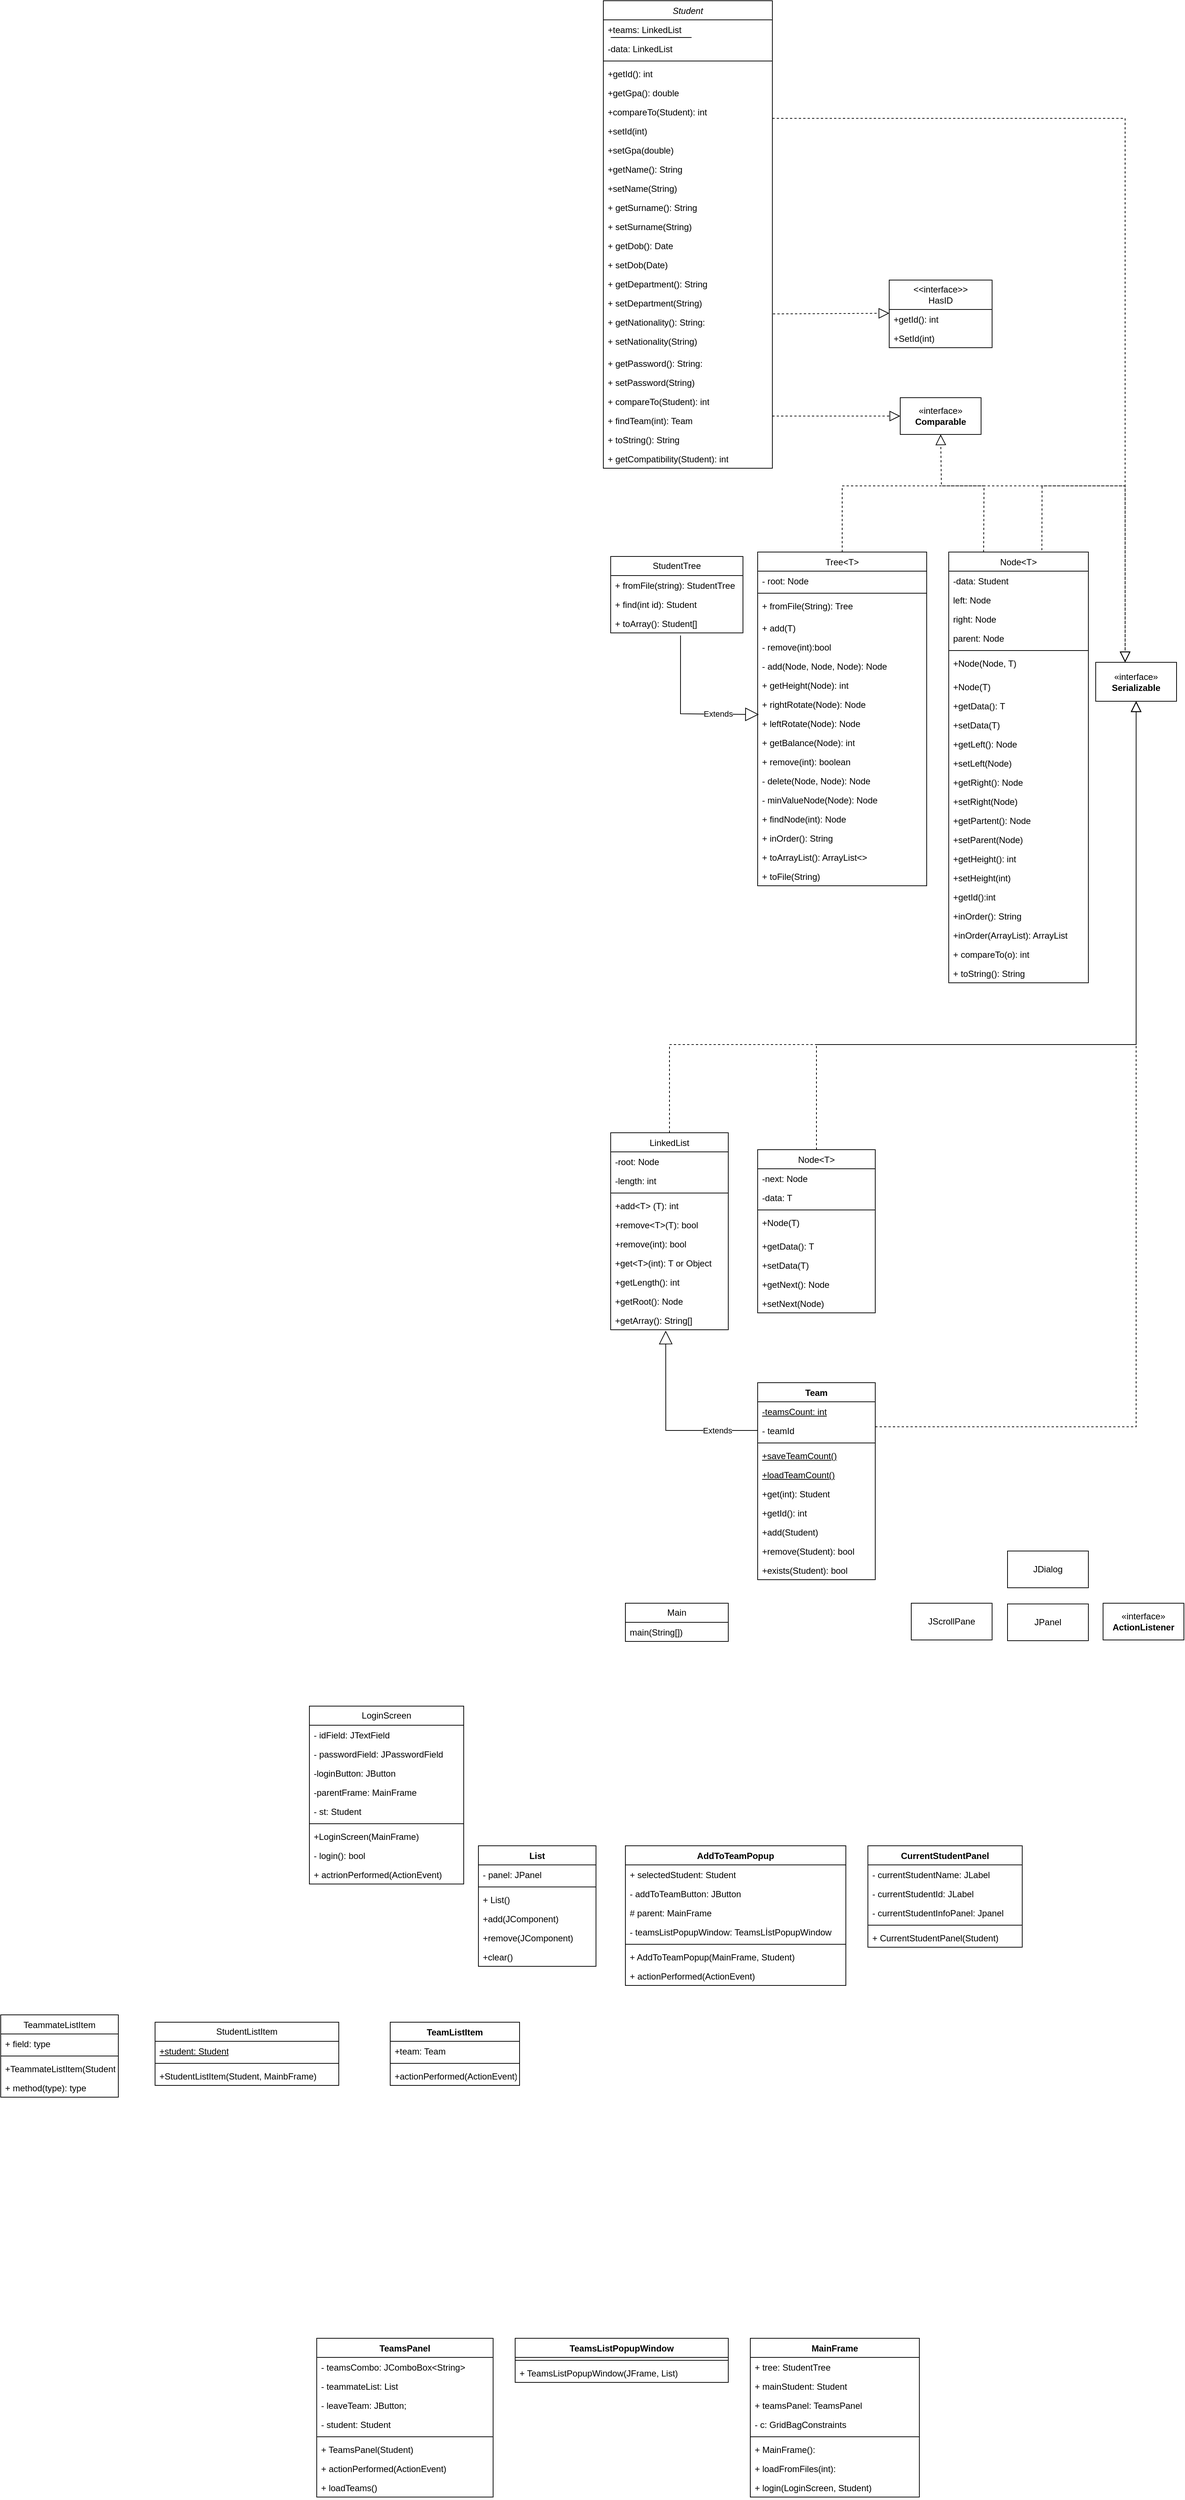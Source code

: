 <mxfile version="24.4.0" type="github">
  <diagram id="C5RBs43oDa-KdzZeNtuy" name="Page-1">
    <mxGraphModel dx="4014" dy="2809" grid="1" gridSize="10" guides="1" tooltips="1" connect="1" arrows="1" fold="1" page="1" pageScale="1" pageWidth="827" pageHeight="1169" math="0" shadow="0">
      <root>
        <mxCell id="WIyWlLk6GJQsqaUBKTNV-0" />
        <mxCell id="WIyWlLk6GJQsqaUBKTNV-1" parent="WIyWlLk6GJQsqaUBKTNV-0" />
        <mxCell id="zkfFHV4jXpPFQw0GAbJ--0" value="Student&#xa;" style="swimlane;fontStyle=2;align=center;verticalAlign=top;childLayout=stackLayout;horizontal=1;startSize=26;horizontalStack=0;resizeParent=1;resizeLast=0;collapsible=1;marginBottom=0;rounded=0;shadow=0;strokeWidth=1;" parent="WIyWlLk6GJQsqaUBKTNV-1" vertex="1">
          <mxGeometry x="10" y="-380" width="230" height="636" as="geometry">
            <mxRectangle x="230" y="140" width="160" height="26" as="alternateBounds" />
          </mxGeometry>
        </mxCell>
        <mxCell id="zkfFHV4jXpPFQw0GAbJ--1" value="+teams: LinkedList" style="text;align=left;verticalAlign=top;spacingLeft=4;spacingRight=4;overflow=hidden;rotatable=0;points=[[0,0.5],[1,0.5]];portConstraint=eastwest;" parent="zkfFHV4jXpPFQw0GAbJ--0" vertex="1">
          <mxGeometry y="26" width="230" height="26" as="geometry" />
        </mxCell>
        <mxCell id="B7Aq3vNNmfMdfCVg5kf--0" value="" style="endArrow=none;html=1;rounded=0;fontSize=12;startSize=8;endSize=8;curved=1;entryX=0.522;entryY=0.692;entryDx=0;entryDy=0;entryPerimeter=0;" parent="zkfFHV4jXpPFQw0GAbJ--0" edge="1">
          <mxGeometry width="50" height="50" relative="1" as="geometry">
            <mxPoint x="10" y="50.01" as="sourcePoint" />
            <mxPoint x="120.06" y="50.002" as="targetPoint" />
          </mxGeometry>
        </mxCell>
        <mxCell id="zkfFHV4jXpPFQw0GAbJ--2" value="-data: LinkedList&#xa;" style="text;align=left;verticalAlign=top;spacingLeft=4;spacingRight=4;overflow=hidden;rotatable=0;points=[[0,0.5],[1,0.5]];portConstraint=eastwest;rounded=0;shadow=0;html=0;" parent="zkfFHV4jXpPFQw0GAbJ--0" vertex="1">
          <mxGeometry y="52" width="230" height="26" as="geometry" />
        </mxCell>
        <mxCell id="zkfFHV4jXpPFQw0GAbJ--4" value="" style="line;html=1;strokeWidth=1;align=left;verticalAlign=middle;spacingTop=-1;spacingLeft=3;spacingRight=3;rotatable=0;labelPosition=right;points=[];portConstraint=eastwest;" parent="zkfFHV4jXpPFQw0GAbJ--0" vertex="1">
          <mxGeometry y="78" width="230" height="8" as="geometry" />
        </mxCell>
        <mxCell id="l2o4ZVIQaIAV5C373iVh-1" value="+getId(): int&#xa;&#xa;" style="text;align=left;verticalAlign=top;spacingLeft=4;spacingRight=4;overflow=hidden;rotatable=0;points=[[0,0.5],[1,0.5]];portConstraint=eastwest;" parent="zkfFHV4jXpPFQw0GAbJ--0" vertex="1">
          <mxGeometry y="86" width="230" height="26" as="geometry" />
        </mxCell>
        <mxCell id="zkfFHV4jXpPFQw0GAbJ--5" value="+getGpa(): double&#xa;" style="text;align=left;verticalAlign=top;spacingLeft=4;spacingRight=4;overflow=hidden;rotatable=0;points=[[0,0.5],[1,0.5]];portConstraint=eastwest;" parent="zkfFHV4jXpPFQw0GAbJ--0" vertex="1">
          <mxGeometry y="112" width="230" height="26" as="geometry" />
        </mxCell>
        <mxCell id="l2o4ZVIQaIAV5C373iVh-3" value="+compareTo(Student): int&#xa;" style="text;align=left;verticalAlign=top;spacingLeft=4;spacingRight=4;overflow=hidden;rotatable=0;points=[[0,0.5],[1,0.5]];portConstraint=eastwest;" parent="zkfFHV4jXpPFQw0GAbJ--0" vertex="1">
          <mxGeometry y="138" width="230" height="26" as="geometry" />
        </mxCell>
        <mxCell id="B7Aq3vNNmfMdfCVg5kf--3" value="+setId(int)" style="text;align=left;verticalAlign=top;spacingLeft=4;spacingRight=4;overflow=hidden;rotatable=0;points=[[0,0.5],[1,0.5]];portConstraint=eastwest;" parent="zkfFHV4jXpPFQw0GAbJ--0" vertex="1">
          <mxGeometry y="164" width="230" height="26" as="geometry" />
        </mxCell>
        <mxCell id="B7Aq3vNNmfMdfCVg5kf--4" value="+setGpa(double) " style="text;align=left;verticalAlign=top;spacingLeft=4;spacingRight=4;overflow=hidden;rotatable=0;points=[[0,0.5],[1,0.5]];portConstraint=eastwest;" parent="zkfFHV4jXpPFQw0GAbJ--0" vertex="1">
          <mxGeometry y="190" width="230" height="26" as="geometry" />
        </mxCell>
        <mxCell id="B7Aq3vNNmfMdfCVg5kf--5" value="+getName(): String " style="text;align=left;verticalAlign=top;spacingLeft=4;spacingRight=4;overflow=hidden;rotatable=0;points=[[0,0.5],[1,0.5]];portConstraint=eastwest;" parent="zkfFHV4jXpPFQw0GAbJ--0" vertex="1">
          <mxGeometry y="216" width="230" height="26" as="geometry" />
        </mxCell>
        <mxCell id="B7Aq3vNNmfMdfCVg5kf--6" value="+setName(String)" style="text;strokeColor=none;fillColor=none;align=left;verticalAlign=top;spacingLeft=4;spacingRight=4;overflow=hidden;rotatable=0;points=[[0,0.5],[1,0.5]];portConstraint=eastwest;whiteSpace=wrap;html=1;" parent="zkfFHV4jXpPFQw0GAbJ--0" vertex="1">
          <mxGeometry y="242" width="230" height="26" as="geometry" />
        </mxCell>
        <mxCell id="B7Aq3vNNmfMdfCVg5kf--7" value="+ getSurname(): String" style="text;strokeColor=none;fillColor=none;align=left;verticalAlign=top;spacingLeft=4;spacingRight=4;overflow=hidden;rotatable=0;points=[[0,0.5],[1,0.5]];portConstraint=eastwest;whiteSpace=wrap;html=1;" parent="zkfFHV4jXpPFQw0GAbJ--0" vertex="1">
          <mxGeometry y="268" width="230" height="26" as="geometry" />
        </mxCell>
        <mxCell id="B7Aq3vNNmfMdfCVg5kf--8" value="+ setSurname(String)" style="text;strokeColor=none;fillColor=none;align=left;verticalAlign=top;spacingLeft=4;spacingRight=4;overflow=hidden;rotatable=0;points=[[0,0.5],[1,0.5]];portConstraint=eastwest;whiteSpace=wrap;html=1;" parent="zkfFHV4jXpPFQw0GAbJ--0" vertex="1">
          <mxGeometry y="294" width="230" height="26" as="geometry" />
        </mxCell>
        <mxCell id="B7Aq3vNNmfMdfCVg5kf--9" value="+ getDob(): Date" style="text;strokeColor=none;fillColor=none;align=left;verticalAlign=top;spacingLeft=4;spacingRight=4;overflow=hidden;rotatable=0;points=[[0,0.5],[1,0.5]];portConstraint=eastwest;whiteSpace=wrap;html=1;" parent="zkfFHV4jXpPFQw0GAbJ--0" vertex="1">
          <mxGeometry y="320" width="230" height="26" as="geometry" />
        </mxCell>
        <mxCell id="B7Aq3vNNmfMdfCVg5kf--10" value="+ setDob(Date)" style="text;strokeColor=none;fillColor=none;align=left;verticalAlign=top;spacingLeft=4;spacingRight=4;overflow=hidden;rotatable=0;points=[[0,0.5],[1,0.5]];portConstraint=eastwest;whiteSpace=wrap;html=1;" parent="zkfFHV4jXpPFQw0GAbJ--0" vertex="1">
          <mxGeometry y="346" width="230" height="26" as="geometry" />
        </mxCell>
        <mxCell id="B7Aq3vNNmfMdfCVg5kf--11" value="+ getDepartment(): String&lt;div&gt;&lt;br&gt;&lt;/div&gt;" style="text;strokeColor=none;fillColor=none;align=left;verticalAlign=top;spacingLeft=4;spacingRight=4;overflow=hidden;rotatable=0;points=[[0,0.5],[1,0.5]];portConstraint=eastwest;whiteSpace=wrap;html=1;" parent="zkfFHV4jXpPFQw0GAbJ--0" vertex="1">
          <mxGeometry y="372" width="230" height="26" as="geometry" />
        </mxCell>
        <mxCell id="B7Aq3vNNmfMdfCVg5kf--13" value="+ setDepartment(String)" style="text;strokeColor=none;fillColor=none;align=left;verticalAlign=top;spacingLeft=4;spacingRight=4;overflow=hidden;rotatable=0;points=[[0,0.5],[1,0.5]];portConstraint=eastwest;whiteSpace=wrap;html=1;" parent="zkfFHV4jXpPFQw0GAbJ--0" vertex="1">
          <mxGeometry y="398" width="230" height="26" as="geometry" />
        </mxCell>
        <mxCell id="B7Aq3vNNmfMdfCVg5kf--12" value="+ getNationality(): String:" style="text;strokeColor=none;fillColor=none;align=left;verticalAlign=top;spacingLeft=4;spacingRight=4;overflow=hidden;rotatable=0;points=[[0,0.5],[1,0.5]];portConstraint=eastwest;whiteSpace=wrap;html=1;" parent="zkfFHV4jXpPFQw0GAbJ--0" vertex="1">
          <mxGeometry y="424" width="230" height="26" as="geometry" />
        </mxCell>
        <mxCell id="B7Aq3vNNmfMdfCVg5kf--15" value="+ setNationality(String)" style="text;strokeColor=none;fillColor=none;align=left;verticalAlign=top;spacingLeft=4;spacingRight=4;overflow=hidden;rotatable=0;points=[[0,0.5],[1,0.5]];portConstraint=eastwest;whiteSpace=wrap;html=1;" parent="zkfFHV4jXpPFQw0GAbJ--0" vertex="1">
          <mxGeometry y="450" width="230" height="30" as="geometry" />
        </mxCell>
        <mxCell id="B7Aq3vNNmfMdfCVg5kf--23" value="+ getPassword(): String:" style="text;strokeColor=none;fillColor=none;align=left;verticalAlign=top;spacingLeft=4;spacingRight=4;overflow=hidden;rotatable=0;points=[[0,0.5],[1,0.5]];portConstraint=eastwest;whiteSpace=wrap;html=1;" parent="zkfFHV4jXpPFQw0GAbJ--0" vertex="1">
          <mxGeometry y="480" width="230" height="26" as="geometry" />
        </mxCell>
        <mxCell id="B7Aq3vNNmfMdfCVg5kf--22" value="+ setPassword(String)" style="text;strokeColor=none;fillColor=none;align=left;verticalAlign=top;spacingLeft=4;spacingRight=4;overflow=hidden;rotatable=0;points=[[0,0.5],[1,0.5]];portConstraint=eastwest;whiteSpace=wrap;html=1;" parent="zkfFHV4jXpPFQw0GAbJ--0" vertex="1">
          <mxGeometry y="506" width="230" height="26" as="geometry" />
        </mxCell>
        <mxCell id="B7Aq3vNNmfMdfCVg5kf--24" value="+ compareTo(Student): int" style="text;strokeColor=none;fillColor=none;align=left;verticalAlign=top;spacingLeft=4;spacingRight=4;overflow=hidden;rotatable=0;points=[[0,0.5],[1,0.5]];portConstraint=eastwest;whiteSpace=wrap;html=1;" parent="zkfFHV4jXpPFQw0GAbJ--0" vertex="1">
          <mxGeometry y="532" width="230" height="26" as="geometry" />
        </mxCell>
        <mxCell id="B7Aq3vNNmfMdfCVg5kf--25" value="+ findTeam(int): Team" style="text;strokeColor=none;fillColor=none;align=left;verticalAlign=top;spacingLeft=4;spacingRight=4;overflow=hidden;rotatable=0;points=[[0,0.5],[1,0.5]];portConstraint=eastwest;whiteSpace=wrap;html=1;" parent="zkfFHV4jXpPFQw0GAbJ--0" vertex="1">
          <mxGeometry y="558" width="230" height="26" as="geometry" />
        </mxCell>
        <mxCell id="B7Aq3vNNmfMdfCVg5kf--26" value="+ toString(): String" style="text;strokeColor=none;fillColor=none;align=left;verticalAlign=top;spacingLeft=4;spacingRight=4;overflow=hidden;rotatable=0;points=[[0,0.5],[1,0.5]];portConstraint=eastwest;whiteSpace=wrap;html=1;" parent="zkfFHV4jXpPFQw0GAbJ--0" vertex="1">
          <mxGeometry y="584" width="230" height="26" as="geometry" />
        </mxCell>
        <mxCell id="B7Aq3vNNmfMdfCVg5kf--27" value="+ getCompatibility(Student): int" style="text;strokeColor=none;fillColor=none;align=left;verticalAlign=top;spacingLeft=4;spacingRight=4;overflow=hidden;rotatable=0;points=[[0,0.5],[1,0.5]];portConstraint=eastwest;whiteSpace=wrap;html=1;" parent="zkfFHV4jXpPFQw0GAbJ--0" vertex="1">
          <mxGeometry y="610" width="230" height="26" as="geometry" />
        </mxCell>
        <mxCell id="zkfFHV4jXpPFQw0GAbJ--6" value="LinkedList" style="swimlane;fontStyle=0;align=center;verticalAlign=top;childLayout=stackLayout;horizontal=1;startSize=26;horizontalStack=0;resizeParent=1;resizeLast=0;collapsible=1;marginBottom=0;rounded=0;shadow=0;strokeWidth=1;" parent="WIyWlLk6GJQsqaUBKTNV-1" vertex="1">
          <mxGeometry x="20" y="1160" width="160" height="268" as="geometry">
            <mxRectangle x="130" y="380" width="160" height="26" as="alternateBounds" />
          </mxGeometry>
        </mxCell>
        <mxCell id="zkfFHV4jXpPFQw0GAbJ--7" value="-root: Node" style="text;align=left;verticalAlign=top;spacingLeft=4;spacingRight=4;overflow=hidden;rotatable=0;points=[[0,0.5],[1,0.5]];portConstraint=eastwest;" parent="zkfFHV4jXpPFQw0GAbJ--6" vertex="1">
          <mxGeometry y="26" width="160" height="26" as="geometry" />
        </mxCell>
        <mxCell id="zkfFHV4jXpPFQw0GAbJ--8" value="-length: int" style="text;align=left;verticalAlign=top;spacingLeft=4;spacingRight=4;overflow=hidden;rotatable=0;points=[[0,0.5],[1,0.5]];portConstraint=eastwest;rounded=0;shadow=0;html=0;" parent="zkfFHV4jXpPFQw0GAbJ--6" vertex="1">
          <mxGeometry y="52" width="160" height="26" as="geometry" />
        </mxCell>
        <mxCell id="zkfFHV4jXpPFQw0GAbJ--9" value="" style="line;html=1;strokeWidth=1;align=left;verticalAlign=middle;spacingTop=-1;spacingLeft=3;spacingRight=3;rotatable=0;labelPosition=right;points=[];portConstraint=eastwest;" parent="zkfFHV4jXpPFQw0GAbJ--6" vertex="1">
          <mxGeometry y="78" width="160" height="8" as="geometry" />
        </mxCell>
        <mxCell id="zkfFHV4jXpPFQw0GAbJ--10" value="+add&lt;T&gt; (T): int" style="text;align=left;verticalAlign=top;spacingLeft=4;spacingRight=4;overflow=hidden;rotatable=0;points=[[0,0.5],[1,0.5]];portConstraint=eastwest;fontStyle=0" parent="zkfFHV4jXpPFQw0GAbJ--6" vertex="1">
          <mxGeometry y="86" width="160" height="26" as="geometry" />
        </mxCell>
        <mxCell id="zkfFHV4jXpPFQw0GAbJ--11" value="+remove&lt;T&gt;(T): bool" style="text;align=left;verticalAlign=top;spacingLeft=4;spacingRight=4;overflow=hidden;rotatable=0;points=[[0,0.5],[1,0.5]];portConstraint=eastwest;" parent="zkfFHV4jXpPFQw0GAbJ--6" vertex="1">
          <mxGeometry y="112" width="160" height="26" as="geometry" />
        </mxCell>
        <mxCell id="l2o4ZVIQaIAV5C373iVh-5" value="+remove(int): bool" style="text;align=left;verticalAlign=top;spacingLeft=4;spacingRight=4;overflow=hidden;rotatable=0;points=[[0,0.5],[1,0.5]];portConstraint=eastwest;" parent="zkfFHV4jXpPFQw0GAbJ--6" vertex="1">
          <mxGeometry y="138" width="160" height="26" as="geometry" />
        </mxCell>
        <mxCell id="l2o4ZVIQaIAV5C373iVh-6" value="+get&lt;T&gt;(int): T or Object" style="text;align=left;verticalAlign=top;spacingLeft=4;spacingRight=4;overflow=hidden;rotatable=0;points=[[0,0.5],[1,0.5]];portConstraint=eastwest;" parent="zkfFHV4jXpPFQw0GAbJ--6" vertex="1">
          <mxGeometry y="164" width="160" height="26" as="geometry" />
        </mxCell>
        <mxCell id="l2o4ZVIQaIAV5C373iVh-7" value="+getLength(): int" style="text;align=left;verticalAlign=top;spacingLeft=4;spacingRight=4;overflow=hidden;rotatable=0;points=[[0,0.5],[1,0.5]];portConstraint=eastwest;" parent="zkfFHV4jXpPFQw0GAbJ--6" vertex="1">
          <mxGeometry y="190" width="160" height="26" as="geometry" />
        </mxCell>
        <mxCell id="Jpc3umRXWGFYFS1Pn0gM-31" value="+getRoot(): Node" style="text;align=left;verticalAlign=top;spacingLeft=4;spacingRight=4;overflow=hidden;rotatable=0;points=[[0,0.5],[1,0.5]];portConstraint=eastwest;" vertex="1" parent="zkfFHV4jXpPFQw0GAbJ--6">
          <mxGeometry y="216" width="160" height="26" as="geometry" />
        </mxCell>
        <mxCell id="Jpc3umRXWGFYFS1Pn0gM-32" value="+getArray(): String[]" style="text;align=left;verticalAlign=top;spacingLeft=4;spacingRight=4;overflow=hidden;rotatable=0;points=[[0,0.5],[1,0.5]];portConstraint=eastwest;" vertex="1" parent="zkfFHV4jXpPFQw0GAbJ--6">
          <mxGeometry y="242" width="160" height="26" as="geometry" />
        </mxCell>
        <mxCell id="zkfFHV4jXpPFQw0GAbJ--13" value="Node&lt;T&gt;" style="swimlane;fontStyle=0;align=center;verticalAlign=top;childLayout=stackLayout;horizontal=1;startSize=26;horizontalStack=0;resizeParent=1;resizeLast=0;collapsible=1;marginBottom=0;rounded=0;shadow=0;strokeWidth=1;" parent="WIyWlLk6GJQsqaUBKTNV-1" vertex="1">
          <mxGeometry x="220" y="1183" width="160" height="222" as="geometry">
            <mxRectangle x="340" y="380" width="170" height="26" as="alternateBounds" />
          </mxGeometry>
        </mxCell>
        <mxCell id="zkfFHV4jXpPFQw0GAbJ--14" value="-next: Node" style="text;align=left;verticalAlign=top;spacingLeft=4;spacingRight=4;overflow=hidden;rotatable=0;points=[[0,0.5],[1,0.5]];portConstraint=eastwest;" parent="zkfFHV4jXpPFQw0GAbJ--13" vertex="1">
          <mxGeometry y="26" width="160" height="26" as="geometry" />
        </mxCell>
        <mxCell id="l2o4ZVIQaIAV5C373iVh-8" value="-data: T" style="text;align=left;verticalAlign=top;spacingLeft=4;spacingRight=4;overflow=hidden;rotatable=0;points=[[0,0.5],[1,0.5]];portConstraint=eastwest;" parent="zkfFHV4jXpPFQw0GAbJ--13" vertex="1">
          <mxGeometry y="52" width="160" height="26" as="geometry" />
        </mxCell>
        <mxCell id="zkfFHV4jXpPFQw0GAbJ--15" value="" style="line;html=1;strokeWidth=1;align=left;verticalAlign=middle;spacingTop=-1;spacingLeft=3;spacingRight=3;rotatable=0;labelPosition=right;points=[];portConstraint=eastwest;" parent="zkfFHV4jXpPFQw0GAbJ--13" vertex="1">
          <mxGeometry y="78" width="160" height="8" as="geometry" />
        </mxCell>
        <mxCell id="l2o4ZVIQaIAV5C373iVh-9" value="+Node(T)" style="text;align=left;verticalAlign=top;spacingLeft=4;spacingRight=4;overflow=hidden;rotatable=0;points=[[0,0.5],[1,0.5]];portConstraint=eastwest;" parent="zkfFHV4jXpPFQw0GAbJ--13" vertex="1">
          <mxGeometry y="86" width="160" height="32" as="geometry" />
        </mxCell>
        <mxCell id="Jpc3umRXWGFYFS1Pn0gM-27" value="+getData(): T" style="text;strokeColor=none;fillColor=none;align=left;verticalAlign=top;spacingLeft=4;spacingRight=4;overflow=hidden;rotatable=0;points=[[0,0.5],[1,0.5]];portConstraint=eastwest;whiteSpace=wrap;html=1;" vertex="1" parent="zkfFHV4jXpPFQw0GAbJ--13">
          <mxGeometry y="118" width="160" height="26" as="geometry" />
        </mxCell>
        <mxCell id="Jpc3umRXWGFYFS1Pn0gM-28" value="+setData(T)" style="text;strokeColor=none;fillColor=none;align=left;verticalAlign=top;spacingLeft=4;spacingRight=4;overflow=hidden;rotatable=0;points=[[0,0.5],[1,0.5]];portConstraint=eastwest;whiteSpace=wrap;html=1;" vertex="1" parent="zkfFHV4jXpPFQw0GAbJ--13">
          <mxGeometry y="144" width="160" height="26" as="geometry" />
        </mxCell>
        <mxCell id="Jpc3umRXWGFYFS1Pn0gM-29" value="+getNext(): Node" style="text;strokeColor=none;fillColor=none;align=left;verticalAlign=top;spacingLeft=4;spacingRight=4;overflow=hidden;rotatable=0;points=[[0,0.5],[1,0.5]];portConstraint=eastwest;whiteSpace=wrap;html=1;" vertex="1" parent="zkfFHV4jXpPFQw0GAbJ--13">
          <mxGeometry y="170" width="160" height="26" as="geometry" />
        </mxCell>
        <mxCell id="Jpc3umRXWGFYFS1Pn0gM-30" value="+setNext(Node)" style="text;strokeColor=none;fillColor=none;align=left;verticalAlign=top;spacingLeft=4;spacingRight=4;overflow=hidden;rotatable=0;points=[[0,0.5],[1,0.5]];portConstraint=eastwest;whiteSpace=wrap;html=1;" vertex="1" parent="zkfFHV4jXpPFQw0GAbJ--13">
          <mxGeometry y="196" width="160" height="26" as="geometry" />
        </mxCell>
        <mxCell id="zkfFHV4jXpPFQw0GAbJ--17" value="Tree&lt;T&gt;" style="swimlane;fontStyle=0;align=center;verticalAlign=top;childLayout=stackLayout;horizontal=1;startSize=26;horizontalStack=0;resizeParent=1;resizeLast=0;collapsible=1;marginBottom=0;rounded=0;shadow=0;strokeWidth=1;" parent="WIyWlLk6GJQsqaUBKTNV-1" vertex="1">
          <mxGeometry x="220" y="370" width="230" height="454" as="geometry">
            <mxRectangle x="550" y="140" width="160" height="26" as="alternateBounds" />
          </mxGeometry>
        </mxCell>
        <mxCell id="zkfFHV4jXpPFQw0GAbJ--18" value="- root: Node" style="text;align=left;verticalAlign=top;spacingLeft=4;spacingRight=4;overflow=hidden;rotatable=0;points=[[0,0.5],[1,0.5]];portConstraint=eastwest;" parent="zkfFHV4jXpPFQw0GAbJ--17" vertex="1">
          <mxGeometry y="26" width="230" height="26" as="geometry" />
        </mxCell>
        <mxCell id="zkfFHV4jXpPFQw0GAbJ--23" value="" style="line;html=1;strokeWidth=1;align=left;verticalAlign=middle;spacingTop=-1;spacingLeft=3;spacingRight=3;rotatable=0;labelPosition=right;points=[];portConstraint=eastwest;" parent="zkfFHV4jXpPFQw0GAbJ--17" vertex="1">
          <mxGeometry y="52" width="230" height="8" as="geometry" />
        </mxCell>
        <mxCell id="L05CHo147DUeDnze22HU-2" value="+ fromFile(String): Tree" style="text;align=left;verticalAlign=top;spacingLeft=4;spacingRight=4;overflow=hidden;rotatable=0;points=[[0,0.5],[1,0.5]];portConstraint=eastwest;" parent="zkfFHV4jXpPFQw0GAbJ--17" vertex="1">
          <mxGeometry y="60" width="230" height="30" as="geometry" />
        </mxCell>
        <mxCell id="zkfFHV4jXpPFQw0GAbJ--24" value="+ add(T)" style="text;align=left;verticalAlign=top;spacingLeft=4;spacingRight=4;overflow=hidden;rotatable=0;points=[[0,0.5],[1,0.5]];portConstraint=eastwest;" parent="zkfFHV4jXpPFQw0GAbJ--17" vertex="1">
          <mxGeometry y="90" width="230" height="26" as="geometry" />
        </mxCell>
        <mxCell id="l2o4ZVIQaIAV5C373iVh-25" value="- remove(int):bool" style="text;align=left;verticalAlign=top;spacingLeft=4;spacingRight=4;overflow=hidden;rotatable=0;points=[[0,0.5],[1,0.5]];portConstraint=eastwest;" parent="zkfFHV4jXpPFQw0GAbJ--17" vertex="1">
          <mxGeometry y="116" width="230" height="26" as="geometry" />
        </mxCell>
        <mxCell id="B7Aq3vNNmfMdfCVg5kf--28" value="- add(Node, Node, Node): Node" style="text;strokeColor=none;fillColor=none;align=left;verticalAlign=top;spacingLeft=4;spacingRight=4;overflow=hidden;rotatable=0;points=[[0,0.5],[1,0.5]];portConstraint=eastwest;whiteSpace=wrap;html=1;" parent="zkfFHV4jXpPFQw0GAbJ--17" vertex="1">
          <mxGeometry y="142" width="230" height="26" as="geometry" />
        </mxCell>
        <mxCell id="l2o4ZVIQaIAV5C373iVh-24" value="+ getHeight(Node): int" style="text;align=left;verticalAlign=top;spacingLeft=4;spacingRight=4;overflow=hidden;rotatable=0;points=[[0,0.5],[1,0.5]];portConstraint=eastwest;" parent="zkfFHV4jXpPFQw0GAbJ--17" vertex="1">
          <mxGeometry y="168" width="230" height="26" as="geometry" />
        </mxCell>
        <mxCell id="L05CHo147DUeDnze22HU-0" value="+ rightRotate(Node): Node" style="text;align=left;verticalAlign=top;spacingLeft=4;spacingRight=4;overflow=hidden;rotatable=0;points=[[0,0.5],[1,0.5]];portConstraint=eastwest;" parent="zkfFHV4jXpPFQw0GAbJ--17" vertex="1">
          <mxGeometry y="194" width="230" height="26" as="geometry" />
        </mxCell>
        <mxCell id="L05CHo147DUeDnze22HU-1" value="+ leftRotate(Node): Node" style="text;align=left;verticalAlign=top;spacingLeft=4;spacingRight=4;overflow=hidden;rotatable=0;points=[[0,0.5],[1,0.5]];portConstraint=eastwest;" parent="zkfFHV4jXpPFQw0GAbJ--17" vertex="1">
          <mxGeometry y="220" width="230" height="26" as="geometry" />
        </mxCell>
        <mxCell id="B7Aq3vNNmfMdfCVg5kf--29" value="+ getBalance(Node): int" style="text;strokeColor=none;fillColor=none;align=left;verticalAlign=top;spacingLeft=4;spacingRight=4;overflow=hidden;rotatable=0;points=[[0,0.5],[1,0.5]];portConstraint=eastwest;whiteSpace=wrap;html=1;" parent="zkfFHV4jXpPFQw0GAbJ--17" vertex="1">
          <mxGeometry y="246" width="230" height="26" as="geometry" />
        </mxCell>
        <mxCell id="B7Aq3vNNmfMdfCVg5kf--30" value="+ remove(int): boolean" style="text;strokeColor=none;fillColor=none;align=left;verticalAlign=top;spacingLeft=4;spacingRight=4;overflow=hidden;rotatable=0;points=[[0,0.5],[1,0.5]];portConstraint=eastwest;whiteSpace=wrap;html=1;" parent="zkfFHV4jXpPFQw0GAbJ--17" vertex="1">
          <mxGeometry y="272" width="230" height="26" as="geometry" />
        </mxCell>
        <mxCell id="B7Aq3vNNmfMdfCVg5kf--32" value="- delete(Node, Node): Node" style="text;strokeColor=none;fillColor=none;align=left;verticalAlign=top;spacingLeft=4;spacingRight=4;overflow=hidden;rotatable=0;points=[[0,0.5],[1,0.5]];portConstraint=eastwest;whiteSpace=wrap;html=1;" parent="zkfFHV4jXpPFQw0GAbJ--17" vertex="1">
          <mxGeometry y="298" width="230" height="26" as="geometry" />
        </mxCell>
        <mxCell id="B7Aq3vNNmfMdfCVg5kf--33" value="- minValueNode(Node): Node" style="text;strokeColor=none;fillColor=none;align=left;verticalAlign=top;spacingLeft=4;spacingRight=4;overflow=hidden;rotatable=0;points=[[0,0.5],[1,0.5]];portConstraint=eastwest;whiteSpace=wrap;html=1;" parent="zkfFHV4jXpPFQw0GAbJ--17" vertex="1">
          <mxGeometry y="324" width="230" height="26" as="geometry" />
        </mxCell>
        <mxCell id="B7Aq3vNNmfMdfCVg5kf--34" value="+ findNode(int): Node" style="text;strokeColor=none;fillColor=none;align=left;verticalAlign=top;spacingLeft=4;spacingRight=4;overflow=hidden;rotatable=0;points=[[0,0.5],[1,0.5]];portConstraint=eastwest;whiteSpace=wrap;html=1;" parent="zkfFHV4jXpPFQw0GAbJ--17" vertex="1">
          <mxGeometry y="350" width="230" height="26" as="geometry" />
        </mxCell>
        <mxCell id="B7Aq3vNNmfMdfCVg5kf--35" value="+ inOrder(): String" style="text;strokeColor=none;fillColor=none;align=left;verticalAlign=top;spacingLeft=4;spacingRight=4;overflow=hidden;rotatable=0;points=[[0,0.5],[1,0.5]];portConstraint=eastwest;whiteSpace=wrap;html=1;" parent="zkfFHV4jXpPFQw0GAbJ--17" vertex="1">
          <mxGeometry y="376" width="230" height="26" as="geometry" />
        </mxCell>
        <mxCell id="B7Aq3vNNmfMdfCVg5kf--36" value="+ toArrayList(): ArrayList&amp;lt;&amp;gt;" style="text;strokeColor=none;fillColor=none;align=left;verticalAlign=top;spacingLeft=4;spacingRight=4;overflow=hidden;rotatable=0;points=[[0,0.5],[1,0.5]];portConstraint=eastwest;whiteSpace=wrap;html=1;" parent="zkfFHV4jXpPFQw0GAbJ--17" vertex="1">
          <mxGeometry y="402" width="230" height="26" as="geometry" />
        </mxCell>
        <mxCell id="B7Aq3vNNmfMdfCVg5kf--37" value="+ toFile(String)&amp;nbsp;" style="text;strokeColor=none;fillColor=none;align=left;verticalAlign=top;spacingLeft=4;spacingRight=4;overflow=hidden;rotatable=0;points=[[0,0.5],[1,0.5]];portConstraint=eastwest;whiteSpace=wrap;html=1;" parent="zkfFHV4jXpPFQw0GAbJ--17" vertex="1">
          <mxGeometry y="428" width="230" height="26" as="geometry" />
        </mxCell>
        <mxCell id="l2o4ZVIQaIAV5C373iVh-19" value="Node&lt;T&gt;" style="swimlane;fontStyle=0;align=center;verticalAlign=top;childLayout=stackLayout;horizontal=1;startSize=26;horizontalStack=0;resizeParent=1;resizeLast=0;collapsible=1;marginBottom=0;rounded=0;shadow=0;strokeWidth=1;" parent="WIyWlLk6GJQsqaUBKTNV-1" vertex="1">
          <mxGeometry x="480" y="370" width="190" height="586" as="geometry">
            <mxRectangle x="340" y="380" width="170" height="26" as="alternateBounds" />
          </mxGeometry>
        </mxCell>
        <mxCell id="l2o4ZVIQaIAV5C373iVh-21" value="-data: Student" style="text;align=left;verticalAlign=top;spacingLeft=4;spacingRight=4;overflow=hidden;rotatable=0;points=[[0,0.5],[1,0.5]];portConstraint=eastwest;" parent="l2o4ZVIQaIAV5C373iVh-19" vertex="1">
          <mxGeometry y="26" width="190" height="26" as="geometry" />
        </mxCell>
        <mxCell id="l2o4ZVIQaIAV5C373iVh-27" value="left: Node" style="text;align=left;verticalAlign=top;spacingLeft=4;spacingRight=4;overflow=hidden;rotatable=0;points=[[0,0.5],[1,0.5]];portConstraint=eastwest;" parent="l2o4ZVIQaIAV5C373iVh-19" vertex="1">
          <mxGeometry y="52" width="190" height="26" as="geometry" />
        </mxCell>
        <mxCell id="l2o4ZVIQaIAV5C373iVh-28" value="right: Node" style="text;align=left;verticalAlign=top;spacingLeft=4;spacingRight=4;overflow=hidden;rotatable=0;points=[[0,0.5],[1,0.5]];portConstraint=eastwest;" parent="l2o4ZVIQaIAV5C373iVh-19" vertex="1">
          <mxGeometry y="78" width="190" height="26" as="geometry" />
        </mxCell>
        <mxCell id="L05CHo147DUeDnze22HU-3" value="parent: Node" style="text;align=left;verticalAlign=top;spacingLeft=4;spacingRight=4;overflow=hidden;rotatable=0;points=[[0,0.5],[1,0.5]];portConstraint=eastwest;" parent="l2o4ZVIQaIAV5C373iVh-19" vertex="1">
          <mxGeometry y="104" width="190" height="26" as="geometry" />
        </mxCell>
        <mxCell id="l2o4ZVIQaIAV5C373iVh-22" value="" style="line;html=1;strokeWidth=1;align=left;verticalAlign=middle;spacingTop=-1;spacingLeft=3;spacingRight=3;rotatable=0;labelPosition=right;points=[];portConstraint=eastwest;" parent="l2o4ZVIQaIAV5C373iVh-19" vertex="1">
          <mxGeometry y="130" width="190" height="8" as="geometry" />
        </mxCell>
        <mxCell id="l2o4ZVIQaIAV5C373iVh-23" value="+Node(Node, T)" style="text;align=left;verticalAlign=top;spacingLeft=4;spacingRight=4;overflow=hidden;rotatable=0;points=[[0,0.5],[1,0.5]];portConstraint=eastwest;" parent="l2o4ZVIQaIAV5C373iVh-19" vertex="1">
          <mxGeometry y="138" width="190" height="32" as="geometry" />
        </mxCell>
        <mxCell id="Jpc3umRXWGFYFS1Pn0gM-9" value="+Node(T)" style="text;strokeColor=none;fillColor=none;align=left;verticalAlign=top;spacingLeft=4;spacingRight=4;overflow=hidden;rotatable=0;points=[[0,0.5],[1,0.5]];portConstraint=eastwest;whiteSpace=wrap;html=1;" vertex="1" parent="l2o4ZVIQaIAV5C373iVh-19">
          <mxGeometry y="170" width="190" height="26" as="geometry" />
        </mxCell>
        <mxCell id="Jpc3umRXWGFYFS1Pn0gM-10" value="+getData(): T" style="text;strokeColor=none;fillColor=none;align=left;verticalAlign=top;spacingLeft=4;spacingRight=4;overflow=hidden;rotatable=0;points=[[0,0.5],[1,0.5]];portConstraint=eastwest;whiteSpace=wrap;html=1;" vertex="1" parent="l2o4ZVIQaIAV5C373iVh-19">
          <mxGeometry y="196" width="190" height="26" as="geometry" />
        </mxCell>
        <mxCell id="Jpc3umRXWGFYFS1Pn0gM-11" value="+setData(T)" style="text;strokeColor=none;fillColor=none;align=left;verticalAlign=top;spacingLeft=4;spacingRight=4;overflow=hidden;rotatable=0;points=[[0,0.5],[1,0.5]];portConstraint=eastwest;whiteSpace=wrap;html=1;" vertex="1" parent="l2o4ZVIQaIAV5C373iVh-19">
          <mxGeometry y="222" width="190" height="26" as="geometry" />
        </mxCell>
        <mxCell id="Jpc3umRXWGFYFS1Pn0gM-12" value="+getLeft(): Node" style="text;strokeColor=none;fillColor=none;align=left;verticalAlign=top;spacingLeft=4;spacingRight=4;overflow=hidden;rotatable=0;points=[[0,0.5],[1,0.5]];portConstraint=eastwest;whiteSpace=wrap;html=1;" vertex="1" parent="l2o4ZVIQaIAV5C373iVh-19">
          <mxGeometry y="248" width="190" height="26" as="geometry" />
        </mxCell>
        <mxCell id="Jpc3umRXWGFYFS1Pn0gM-17" value="+setLeft(Node)" style="text;strokeColor=none;fillColor=none;align=left;verticalAlign=top;spacingLeft=4;spacingRight=4;overflow=hidden;rotatable=0;points=[[0,0.5],[1,0.5]];portConstraint=eastwest;whiteSpace=wrap;html=1;" vertex="1" parent="l2o4ZVIQaIAV5C373iVh-19">
          <mxGeometry y="274" width="190" height="26" as="geometry" />
        </mxCell>
        <mxCell id="Jpc3umRXWGFYFS1Pn0gM-13" value="+getRight(): Node" style="text;strokeColor=none;fillColor=none;align=left;verticalAlign=top;spacingLeft=4;spacingRight=4;overflow=hidden;rotatable=0;points=[[0,0.5],[1,0.5]];portConstraint=eastwest;whiteSpace=wrap;html=1;" vertex="1" parent="l2o4ZVIQaIAV5C373iVh-19">
          <mxGeometry y="300" width="190" height="26" as="geometry" />
        </mxCell>
        <mxCell id="Jpc3umRXWGFYFS1Pn0gM-18" value="+setRight(Node)" style="text;strokeColor=none;fillColor=none;align=left;verticalAlign=top;spacingLeft=4;spacingRight=4;overflow=hidden;rotatable=0;points=[[0,0.5],[1,0.5]];portConstraint=eastwest;whiteSpace=wrap;html=1;" vertex="1" parent="l2o4ZVIQaIAV5C373iVh-19">
          <mxGeometry y="326" width="190" height="26" as="geometry" />
        </mxCell>
        <mxCell id="Jpc3umRXWGFYFS1Pn0gM-14" value="+getPartent(): Node" style="text;strokeColor=none;fillColor=none;align=left;verticalAlign=top;spacingLeft=4;spacingRight=4;overflow=hidden;rotatable=0;points=[[0,0.5],[1,0.5]];portConstraint=eastwest;whiteSpace=wrap;html=1;" vertex="1" parent="l2o4ZVIQaIAV5C373iVh-19">
          <mxGeometry y="352" width="190" height="26" as="geometry" />
        </mxCell>
        <mxCell id="Jpc3umRXWGFYFS1Pn0gM-19" value="+setParent(Node)" style="text;strokeColor=none;fillColor=none;align=left;verticalAlign=top;spacingLeft=4;spacingRight=4;overflow=hidden;rotatable=0;points=[[0,0.5],[1,0.5]];portConstraint=eastwest;whiteSpace=wrap;html=1;" vertex="1" parent="l2o4ZVIQaIAV5C373iVh-19">
          <mxGeometry y="378" width="190" height="26" as="geometry" />
        </mxCell>
        <mxCell id="Jpc3umRXWGFYFS1Pn0gM-15" value="+getHeight(): int" style="text;strokeColor=none;fillColor=none;align=left;verticalAlign=top;spacingLeft=4;spacingRight=4;overflow=hidden;rotatable=0;points=[[0,0.5],[1,0.5]];portConstraint=eastwest;whiteSpace=wrap;html=1;" vertex="1" parent="l2o4ZVIQaIAV5C373iVh-19">
          <mxGeometry y="404" width="190" height="26" as="geometry" />
        </mxCell>
        <mxCell id="Jpc3umRXWGFYFS1Pn0gM-20" value="+setHeight(int)" style="text;strokeColor=none;fillColor=none;align=left;verticalAlign=top;spacingLeft=4;spacingRight=4;overflow=hidden;rotatable=0;points=[[0,0.5],[1,0.5]];portConstraint=eastwest;whiteSpace=wrap;html=1;" vertex="1" parent="l2o4ZVIQaIAV5C373iVh-19">
          <mxGeometry y="430" width="190" height="26" as="geometry" />
        </mxCell>
        <mxCell id="Jpc3umRXWGFYFS1Pn0gM-16" value="+getId():int" style="text;strokeColor=none;fillColor=none;align=left;verticalAlign=top;spacingLeft=4;spacingRight=4;overflow=hidden;rotatable=0;points=[[0,0.5],[1,0.5]];portConstraint=eastwest;whiteSpace=wrap;html=1;" vertex="1" parent="l2o4ZVIQaIAV5C373iVh-19">
          <mxGeometry y="456" width="190" height="26" as="geometry" />
        </mxCell>
        <mxCell id="Jpc3umRXWGFYFS1Pn0gM-21" value="+inOrder(): String" style="text;strokeColor=none;fillColor=none;align=left;verticalAlign=top;spacingLeft=4;spacingRight=4;overflow=hidden;rotatable=0;points=[[0,0.5],[1,0.5]];portConstraint=eastwest;whiteSpace=wrap;html=1;" vertex="1" parent="l2o4ZVIQaIAV5C373iVh-19">
          <mxGeometry y="482" width="190" height="26" as="geometry" />
        </mxCell>
        <mxCell id="Jpc3umRXWGFYFS1Pn0gM-22" value="+inOrder(ArrayList): ArrayList" style="text;strokeColor=none;fillColor=none;align=left;verticalAlign=top;spacingLeft=4;spacingRight=4;overflow=hidden;rotatable=0;points=[[0,0.5],[1,0.5]];portConstraint=eastwest;whiteSpace=wrap;html=1;" vertex="1" parent="l2o4ZVIQaIAV5C373iVh-19">
          <mxGeometry y="508" width="190" height="26" as="geometry" />
        </mxCell>
        <mxCell id="Jpc3umRXWGFYFS1Pn0gM-23" value="+ compareTo(o): int" style="text;strokeColor=none;fillColor=none;align=left;verticalAlign=top;spacingLeft=4;spacingRight=4;overflow=hidden;rotatable=0;points=[[0,0.5],[1,0.5]];portConstraint=eastwest;whiteSpace=wrap;html=1;" vertex="1" parent="l2o4ZVIQaIAV5C373iVh-19">
          <mxGeometry y="534" width="190" height="26" as="geometry" />
        </mxCell>
        <mxCell id="Jpc3umRXWGFYFS1Pn0gM-26" value="+ toString(): String" style="text;strokeColor=none;fillColor=none;align=left;verticalAlign=top;spacingLeft=4;spacingRight=4;overflow=hidden;rotatable=0;points=[[0,0.5],[1,0.5]];portConstraint=eastwest;whiteSpace=wrap;html=1;" vertex="1" parent="l2o4ZVIQaIAV5C373iVh-19">
          <mxGeometry y="560" width="190" height="26" as="geometry" />
        </mxCell>
        <mxCell id="l2o4ZVIQaIAV5C373iVh-29" value="«interface»&lt;br&gt;&lt;b&gt;Serializable&lt;br&gt;&lt;/b&gt;" style="html=1;whiteSpace=wrap;" parent="WIyWlLk6GJQsqaUBKTNV-1" vertex="1">
          <mxGeometry x="680" y="520" width="110" height="53" as="geometry" />
        </mxCell>
        <mxCell id="l2o4ZVIQaIAV5C373iVh-30" value="«interface»&lt;br&gt;&lt;b&gt;Comparable&lt;/b&gt;" style="html=1;whiteSpace=wrap;" parent="WIyWlLk6GJQsqaUBKTNV-1" vertex="1">
          <mxGeometry x="414" y="160" width="110" height="50" as="geometry" />
        </mxCell>
        <mxCell id="XyVS3aPnyGAvSj8FvY2V-3" value="" style="endArrow=block;dashed=1;endFill=0;endSize=12;html=1;rounded=0;exitX=1;exitY=0.846;exitDx=0;exitDy=0;exitPerimeter=0;" parent="WIyWlLk6GJQsqaUBKTNV-1" source="l2o4ZVIQaIAV5C373iVh-3" edge="1">
          <mxGeometry width="160" relative="1" as="geometry">
            <mxPoint x="250" y="260" as="sourcePoint" />
            <mxPoint x="720" y="520" as="targetPoint" />
            <Array as="points">
              <mxPoint x="720" y="-220" />
              <mxPoint x="720" y="260" />
            </Array>
          </mxGeometry>
        </mxCell>
        <mxCell id="XyVS3aPnyGAvSj8FvY2V-5" value="" style="endArrow=block;dashed=1;endFill=0;endSize=12;html=1;rounded=0;exitX=0.5;exitY=0;exitDx=0;exitDy=0;entryX=0.5;entryY=1;entryDx=0;entryDy=0;" parent="WIyWlLk6GJQsqaUBKTNV-1" source="zkfFHV4jXpPFQw0GAbJ--6" target="l2o4ZVIQaIAV5C373iVh-29" edge="1">
          <mxGeometry width="160" relative="1" as="geometry">
            <mxPoint x="330" y="380" as="sourcePoint" />
            <mxPoint x="720" y="520" as="targetPoint" />
            <Array as="points">
              <mxPoint x="100" y="1040" />
              <mxPoint x="735" y="1040" />
            </Array>
          </mxGeometry>
        </mxCell>
        <mxCell id="XyVS3aPnyGAvSj8FvY2V-6" value="" style="endArrow=block;dashed=1;endFill=0;endSize=12;html=1;rounded=0;exitX=0.5;exitY=0;exitDx=0;exitDy=0;entryX=0.5;entryY=1;entryDx=0;entryDy=0;" parent="WIyWlLk6GJQsqaUBKTNV-1" source="zkfFHV4jXpPFQw0GAbJ--13" target="l2o4ZVIQaIAV5C373iVh-29" edge="1">
          <mxGeometry width="160" relative="1" as="geometry">
            <mxPoint x="450" y="690" as="sourcePoint" />
            <mxPoint x="610" y="690" as="targetPoint" />
            <Array as="points">
              <mxPoint x="300" y="1040" />
              <mxPoint x="735" y="1040" />
            </Array>
          </mxGeometry>
        </mxCell>
        <mxCell id="XyVS3aPnyGAvSj8FvY2V-7" value="" style="endArrow=block;dashed=1;endFill=0;endSize=12;html=1;rounded=0;exitX=0.5;exitY=0;exitDx=0;exitDy=0;" parent="WIyWlLk6GJQsqaUBKTNV-1" source="zkfFHV4jXpPFQw0GAbJ--17" edge="1">
          <mxGeometry width="160" relative="1" as="geometry">
            <mxPoint x="300" y="650" as="sourcePoint" />
            <mxPoint x="720" y="520" as="targetPoint" />
            <Array as="points">
              <mxPoint x="335" y="280" />
              <mxPoint x="720" y="280" />
            </Array>
          </mxGeometry>
        </mxCell>
        <mxCell id="XyVS3aPnyGAvSj8FvY2V-8" value="" style="endArrow=block;dashed=1;endFill=0;endSize=12;html=1;rounded=0;entryX=0.364;entryY=0;entryDx=0;entryDy=0;entryPerimeter=0;exitX=0.667;exitY=-0.004;exitDx=0;exitDy=0;exitPerimeter=0;" parent="WIyWlLk6GJQsqaUBKTNV-1" source="l2o4ZVIQaIAV5C373iVh-19" target="l2o4ZVIQaIAV5C373iVh-29" edge="1">
          <mxGeometry width="160" relative="1" as="geometry">
            <mxPoint x="520" y="360" as="sourcePoint" />
            <mxPoint x="720" y="510" as="targetPoint" />
            <Array as="points">
              <mxPoint x="607" y="280" />
              <mxPoint x="720" y="280" />
            </Array>
          </mxGeometry>
        </mxCell>
        <mxCell id="OML8tU9iRF0TnM9Vfcfi-0" value="Team" style="swimlane;fontStyle=1;align=center;verticalAlign=top;childLayout=stackLayout;horizontal=1;startSize=26;horizontalStack=0;resizeParent=1;resizeParentMax=0;resizeLast=0;collapsible=1;marginBottom=0;whiteSpace=wrap;html=1;" parent="WIyWlLk6GJQsqaUBKTNV-1" vertex="1">
          <mxGeometry x="220" y="1500" width="160" height="268" as="geometry" />
        </mxCell>
        <mxCell id="Jpc3umRXWGFYFS1Pn0gM-33" value="-teamsCount: int" style="text;strokeColor=none;fillColor=none;align=left;verticalAlign=top;spacingLeft=4;spacingRight=4;overflow=hidden;rotatable=0;points=[[0,0.5],[1,0.5]];portConstraint=eastwest;whiteSpace=wrap;html=1;fontStyle=4" vertex="1" parent="OML8tU9iRF0TnM9Vfcfi-0">
          <mxGeometry y="26" width="160" height="26" as="geometry" />
        </mxCell>
        <mxCell id="OML8tU9iRF0TnM9Vfcfi-1" value="- teamId" style="text;strokeColor=none;fillColor=none;align=left;verticalAlign=top;spacingLeft=4;spacingRight=4;overflow=hidden;rotatable=0;points=[[0,0.5],[1,0.5]];portConstraint=eastwest;whiteSpace=wrap;html=1;" parent="OML8tU9iRF0TnM9Vfcfi-0" vertex="1">
          <mxGeometry y="52" width="160" height="26" as="geometry" />
        </mxCell>
        <mxCell id="OML8tU9iRF0TnM9Vfcfi-2" value="" style="line;strokeWidth=1;fillColor=none;align=left;verticalAlign=middle;spacingTop=-1;spacingLeft=3;spacingRight=3;rotatable=0;labelPosition=right;points=[];portConstraint=eastwest;strokeColor=inherit;" parent="OML8tU9iRF0TnM9Vfcfi-0" vertex="1">
          <mxGeometry y="78" width="160" height="8" as="geometry" />
        </mxCell>
        <mxCell id="Jpc3umRXWGFYFS1Pn0gM-38" value="+saveTeamCount()" style="text;strokeColor=none;fillColor=none;align=left;verticalAlign=top;spacingLeft=4;spacingRight=4;overflow=hidden;rotatable=0;points=[[0,0.5],[1,0.5]];portConstraint=eastwest;whiteSpace=wrap;html=1;fontStyle=4" vertex="1" parent="OML8tU9iRF0TnM9Vfcfi-0">
          <mxGeometry y="86" width="160" height="26" as="geometry" />
        </mxCell>
        <mxCell id="Jpc3umRXWGFYFS1Pn0gM-39" value="+loadTeamCount()" style="text;strokeColor=none;fillColor=none;align=left;verticalAlign=top;spacingLeft=4;spacingRight=4;overflow=hidden;rotatable=0;points=[[0,0.5],[1,0.5]];portConstraint=eastwest;whiteSpace=wrap;html=1;fontStyle=4" vertex="1" parent="OML8tU9iRF0TnM9Vfcfi-0">
          <mxGeometry y="112" width="160" height="26" as="geometry" />
        </mxCell>
        <mxCell id="OML8tU9iRF0TnM9Vfcfi-3" value="+get(int): Student" style="text;strokeColor=none;fillColor=none;align=left;verticalAlign=top;spacingLeft=4;spacingRight=4;overflow=hidden;rotatable=0;points=[[0,0.5],[1,0.5]];portConstraint=eastwest;whiteSpace=wrap;html=1;" parent="OML8tU9iRF0TnM9Vfcfi-0" vertex="1">
          <mxGeometry y="138" width="160" height="26" as="geometry" />
        </mxCell>
        <mxCell id="Jpc3umRXWGFYFS1Pn0gM-36" value="+getId(): int" style="text;strokeColor=none;fillColor=none;align=left;verticalAlign=top;spacingLeft=4;spacingRight=4;overflow=hidden;rotatable=0;points=[[0,0.5],[1,0.5]];portConstraint=eastwest;whiteSpace=wrap;html=1;" vertex="1" parent="OML8tU9iRF0TnM9Vfcfi-0">
          <mxGeometry y="164" width="160" height="26" as="geometry" />
        </mxCell>
        <mxCell id="Jpc3umRXWGFYFS1Pn0gM-37" value="+add(Student)" style="text;strokeColor=none;fillColor=none;align=left;verticalAlign=top;spacingLeft=4;spacingRight=4;overflow=hidden;rotatable=0;points=[[0,0.5],[1,0.5]];portConstraint=eastwest;whiteSpace=wrap;html=1;" vertex="1" parent="OML8tU9iRF0TnM9Vfcfi-0">
          <mxGeometry y="190" width="160" height="26" as="geometry" />
        </mxCell>
        <mxCell id="Jpc3umRXWGFYFS1Pn0gM-34" value="+remove(Student): bool" style="text;strokeColor=none;fillColor=none;align=left;verticalAlign=top;spacingLeft=4;spacingRight=4;overflow=hidden;rotatable=0;points=[[0,0.5],[1,0.5]];portConstraint=eastwest;whiteSpace=wrap;html=1;" vertex="1" parent="OML8tU9iRF0TnM9Vfcfi-0">
          <mxGeometry y="216" width="160" height="26" as="geometry" />
        </mxCell>
        <mxCell id="Jpc3umRXWGFYFS1Pn0gM-35" value="+exists(Student): bool" style="text;strokeColor=none;fillColor=none;align=left;verticalAlign=top;spacingLeft=4;spacingRight=4;overflow=hidden;rotatable=0;points=[[0,0.5],[1,0.5]];portConstraint=eastwest;whiteSpace=wrap;html=1;" vertex="1" parent="OML8tU9iRF0TnM9Vfcfi-0">
          <mxGeometry y="242" width="160" height="26" as="geometry" />
        </mxCell>
        <mxCell id="OML8tU9iRF0TnM9Vfcfi-5" value="" style="endArrow=block;dashed=1;endFill=0;endSize=12;html=1;rounded=0;entryX=0.5;entryY=1;entryDx=0;entryDy=0;" parent="WIyWlLk6GJQsqaUBKTNV-1" target="l2o4ZVIQaIAV5C373iVh-29" edge="1">
          <mxGeometry width="160" relative="1" as="geometry">
            <mxPoint x="380" y="1560" as="sourcePoint" />
            <mxPoint x="780" y="700" as="targetPoint" />
            <Array as="points">
              <mxPoint x="735" y="1560" />
              <mxPoint x="735" y="1040" />
              <mxPoint x="735" y="720" />
            </Array>
          </mxGeometry>
        </mxCell>
        <mxCell id="OML8tU9iRF0TnM9Vfcfi-7" value="Extends" style="endArrow=block;endSize=16;endFill=0;html=1;rounded=0;exitX=0;exitY=0.5;exitDx=0;exitDy=0;entryX=0.468;entryY=1.046;entryDx=0;entryDy=0;entryPerimeter=0;" parent="WIyWlLk6GJQsqaUBKTNV-1" source="OML8tU9iRF0TnM9Vfcfi-1" edge="1" target="Jpc3umRXWGFYFS1Pn0gM-32">
          <mxGeometry x="-0.578" width="160" relative="1" as="geometry">
            <mxPoint x="10" y="1423.57" as="sourcePoint" />
            <mxPoint x="130" y="1510" as="targetPoint" />
            <Array as="points">
              <mxPoint x="95" y="1565" />
            </Array>
            <mxPoint as="offset" />
          </mxGeometry>
        </mxCell>
        <mxCell id="B7Aq3vNNmfMdfCVg5kf--19" value="" style="endArrow=block;dashed=1;endFill=0;endSize=12;html=1;rounded=0;fontSize=12;curved=1;entryX=0;entryY=0.5;entryDx=0;entryDy=0;" parent="WIyWlLk6GJQsqaUBKTNV-1" target="l2o4ZVIQaIAV5C373iVh-30" edge="1">
          <mxGeometry width="160" relative="1" as="geometry">
            <mxPoint x="240" y="185" as="sourcePoint" />
            <mxPoint x="480" y="184.58" as="targetPoint" />
          </mxGeometry>
        </mxCell>
        <mxCell id="Jpc3umRXWGFYFS1Pn0gM-0" value="" style="endArrow=block;dashed=1;endFill=0;endSize=12;html=1;rounded=0;exitX=0.25;exitY=0;exitDx=0;exitDy=0;entryX=0.5;entryY=1;entryDx=0;entryDy=0;" edge="1" parent="WIyWlLk6GJQsqaUBKTNV-1" source="l2o4ZVIQaIAV5C373iVh-19" target="l2o4ZVIQaIAV5C373iVh-30">
          <mxGeometry width="160" relative="1" as="geometry">
            <mxPoint x="350" y="280" as="sourcePoint" />
            <mxPoint x="510" y="280" as="targetPoint" />
            <Array as="points">
              <mxPoint x="528" y="280" />
              <mxPoint x="470" y="280" />
            </Array>
          </mxGeometry>
        </mxCell>
        <mxCell id="Jpc3umRXWGFYFS1Pn0gM-1" value="StudentTree" style="swimlane;fontStyle=0;childLayout=stackLayout;horizontal=1;startSize=26;fillColor=none;horizontalStack=0;resizeParent=1;resizeParentMax=0;resizeLast=0;collapsible=1;marginBottom=0;whiteSpace=wrap;html=1;" vertex="1" parent="WIyWlLk6GJQsqaUBKTNV-1">
          <mxGeometry x="20" y="376" width="180" height="104" as="geometry" />
        </mxCell>
        <mxCell id="Jpc3umRXWGFYFS1Pn0gM-3" value="+ fromFile(string): StudentTree" style="text;strokeColor=none;fillColor=none;align=left;verticalAlign=top;spacingLeft=4;spacingRight=4;overflow=hidden;rotatable=0;points=[[0,0.5],[1,0.5]];portConstraint=eastwest;whiteSpace=wrap;html=1;" vertex="1" parent="Jpc3umRXWGFYFS1Pn0gM-1">
          <mxGeometry y="26" width="180" height="26" as="geometry" />
        </mxCell>
        <mxCell id="Jpc3umRXWGFYFS1Pn0gM-4" value="+ find(int id): Student" style="text;strokeColor=none;fillColor=none;align=left;verticalAlign=top;spacingLeft=4;spacingRight=4;overflow=hidden;rotatable=0;points=[[0,0.5],[1,0.5]];portConstraint=eastwest;whiteSpace=wrap;html=1;" vertex="1" parent="Jpc3umRXWGFYFS1Pn0gM-1">
          <mxGeometry y="52" width="180" height="26" as="geometry" />
        </mxCell>
        <mxCell id="Jpc3umRXWGFYFS1Pn0gM-6" value="+ toArray(): Student[]" style="text;strokeColor=none;fillColor=none;align=left;verticalAlign=top;spacingLeft=4;spacingRight=4;overflow=hidden;rotatable=0;points=[[0,0.5],[1,0.5]];portConstraint=eastwest;whiteSpace=wrap;html=1;" vertex="1" parent="Jpc3umRXWGFYFS1Pn0gM-1">
          <mxGeometry y="78" width="180" height="26" as="geometry" />
        </mxCell>
        <mxCell id="Jpc3umRXWGFYFS1Pn0gM-8" value="Extends" style="endArrow=block;endSize=16;endFill=0;html=1;rounded=0;exitX=0.528;exitY=1.135;exitDx=0;exitDy=0;exitPerimeter=0;entryX=0.007;entryY=1.038;entryDx=0;entryDy=0;entryPerimeter=0;" edge="1" parent="WIyWlLk6GJQsqaUBKTNV-1" source="Jpc3umRXWGFYFS1Pn0gM-6" target="L05CHo147DUeDnze22HU-0">
          <mxGeometry x="0.478" width="160" relative="1" as="geometry">
            <mxPoint x="40" y="590" as="sourcePoint" />
            <mxPoint x="200" y="590" as="targetPoint" />
            <Array as="points">
              <mxPoint x="115" y="590" />
            </Array>
            <mxPoint as="offset" />
          </mxGeometry>
        </mxCell>
        <mxCell id="Jpc3umRXWGFYFS1Pn0gM-40" value="&amp;lt;&amp;lt;interface&amp;gt;&amp;gt;&lt;div&gt;HasID&lt;/div&gt;" style="swimlane;fontStyle=0;childLayout=stackLayout;horizontal=1;startSize=40;fillColor=none;horizontalStack=0;resizeParent=1;resizeParentMax=0;resizeLast=0;collapsible=1;marginBottom=0;whiteSpace=wrap;html=1;" vertex="1" parent="WIyWlLk6GJQsqaUBKTNV-1">
          <mxGeometry x="399" width="140" height="92" as="geometry" />
        </mxCell>
        <mxCell id="Jpc3umRXWGFYFS1Pn0gM-41" value="+getId(): int" style="text;strokeColor=none;fillColor=none;align=left;verticalAlign=top;spacingLeft=4;spacingRight=4;overflow=hidden;rotatable=0;points=[[0,0.5],[1,0.5]];portConstraint=eastwest;whiteSpace=wrap;html=1;" vertex="1" parent="Jpc3umRXWGFYFS1Pn0gM-40">
          <mxGeometry y="40" width="140" height="26" as="geometry" />
        </mxCell>
        <mxCell id="Jpc3umRXWGFYFS1Pn0gM-42" value="+SetId(int)" style="text;strokeColor=none;fillColor=none;align=left;verticalAlign=top;spacingLeft=4;spacingRight=4;overflow=hidden;rotatable=0;points=[[0,0.5],[1,0.5]];portConstraint=eastwest;whiteSpace=wrap;html=1;" vertex="1" parent="Jpc3umRXWGFYFS1Pn0gM-40">
          <mxGeometry y="66" width="140" height="26" as="geometry" />
        </mxCell>
        <mxCell id="Jpc3umRXWGFYFS1Pn0gM-44" value="" style="endArrow=block;dashed=1;endFill=0;endSize=12;html=1;rounded=0;fontSize=12;curved=1;exitX=1.004;exitY=0.077;exitDx=0;exitDy=0;exitPerimeter=0;entryX=0.001;entryY=0.199;entryDx=0;entryDy=0;entryPerimeter=0;" edge="1" parent="WIyWlLk6GJQsqaUBKTNV-1" source="B7Aq3vNNmfMdfCVg5kf--12" target="Jpc3umRXWGFYFS1Pn0gM-41">
          <mxGeometry width="160" relative="1" as="geometry">
            <mxPoint x="248" y="45.58" as="sourcePoint" />
            <mxPoint x="380" y="46" as="targetPoint" />
          </mxGeometry>
        </mxCell>
        <mxCell id="Jpc3umRXWGFYFS1Pn0gM-45" value="Main" style="swimlane;fontStyle=0;childLayout=stackLayout;horizontal=1;startSize=26;fillColor=none;horizontalStack=0;resizeParent=1;resizeParentMax=0;resizeLast=0;collapsible=1;marginBottom=0;whiteSpace=wrap;html=1;" vertex="1" parent="WIyWlLk6GJQsqaUBKTNV-1">
          <mxGeometry x="40" y="1800" width="140" height="52" as="geometry" />
        </mxCell>
        <mxCell id="Jpc3umRXWGFYFS1Pn0gM-46" value="main(String[])" style="text;strokeColor=none;fillColor=none;align=left;verticalAlign=top;spacingLeft=4;spacingRight=4;overflow=hidden;rotatable=0;points=[[0,0.5],[1,0.5]];portConstraint=eastwest;whiteSpace=wrap;html=1;" vertex="1" parent="Jpc3umRXWGFYFS1Pn0gM-45">
          <mxGeometry y="26" width="140" height="26" as="geometry" />
        </mxCell>
        <mxCell id="Jpc3umRXWGFYFS1Pn0gM-49" value="StudentListItem" style="swimlane;fontStyle=0;childLayout=stackLayout;horizontal=1;startSize=26;fillColor=none;horizontalStack=0;resizeParent=1;resizeParentMax=0;resizeLast=0;collapsible=1;marginBottom=0;whiteSpace=wrap;html=1;" vertex="1" parent="WIyWlLk6GJQsqaUBKTNV-1">
          <mxGeometry x="-600" y="2370" width="250" height="86" as="geometry" />
        </mxCell>
        <mxCell id="Jpc3umRXWGFYFS1Pn0gM-51" value="+student: Student" style="text;strokeColor=none;fillColor=none;align=left;verticalAlign=top;spacingLeft=4;spacingRight=4;overflow=hidden;rotatable=0;points=[[0,0.5],[1,0.5]];portConstraint=eastwest;whiteSpace=wrap;html=1;fontStyle=4" vertex="1" parent="Jpc3umRXWGFYFS1Pn0gM-49">
          <mxGeometry y="26" width="250" height="26" as="geometry" />
        </mxCell>
        <mxCell id="Jpc3umRXWGFYFS1Pn0gM-53" value="" style="line;strokeWidth=1;fillColor=none;align=left;verticalAlign=middle;spacingTop=-1;spacingLeft=3;spacingRight=3;rotatable=0;labelPosition=right;points=[];portConstraint=eastwest;strokeColor=inherit;" vertex="1" parent="Jpc3umRXWGFYFS1Pn0gM-49">
          <mxGeometry y="52" width="250" height="8" as="geometry" />
        </mxCell>
        <mxCell id="Jpc3umRXWGFYFS1Pn0gM-50" value="+StudentListItem(Student, MainbFrame)" style="text;strokeColor=none;fillColor=none;align=left;verticalAlign=top;spacingLeft=4;spacingRight=4;overflow=hidden;rotatable=0;points=[[0,0.5],[1,0.5]];portConstraint=eastwest;whiteSpace=wrap;html=1;" vertex="1" parent="Jpc3umRXWGFYFS1Pn0gM-49">
          <mxGeometry y="60" width="250" height="26" as="geometry" />
        </mxCell>
        <mxCell id="Jpc3umRXWGFYFS1Pn0gM-54" value="TeamListItem" style="swimlane;fontStyle=1;align=center;verticalAlign=top;childLayout=stackLayout;horizontal=1;startSize=26;horizontalStack=0;resizeParent=1;resizeParentMax=0;resizeLast=0;collapsible=1;marginBottom=0;whiteSpace=wrap;html=1;" vertex="1" parent="WIyWlLk6GJQsqaUBKTNV-1">
          <mxGeometry x="-280" y="2370" width="176" height="86" as="geometry" />
        </mxCell>
        <mxCell id="Jpc3umRXWGFYFS1Pn0gM-55" value="+team: Team" style="text;strokeColor=none;fillColor=none;align=left;verticalAlign=top;spacingLeft=4;spacingRight=4;overflow=hidden;rotatable=0;points=[[0,0.5],[1,0.5]];portConstraint=eastwest;whiteSpace=wrap;html=1;" vertex="1" parent="Jpc3umRXWGFYFS1Pn0gM-54">
          <mxGeometry y="26" width="176" height="26" as="geometry" />
        </mxCell>
        <mxCell id="Jpc3umRXWGFYFS1Pn0gM-56" value="" style="line;strokeWidth=1;fillColor=none;align=left;verticalAlign=middle;spacingTop=-1;spacingLeft=3;spacingRight=3;rotatable=0;labelPosition=right;points=[];portConstraint=eastwest;strokeColor=inherit;" vertex="1" parent="Jpc3umRXWGFYFS1Pn0gM-54">
          <mxGeometry y="52" width="176" height="8" as="geometry" />
        </mxCell>
        <mxCell id="Jpc3umRXWGFYFS1Pn0gM-57" value="+actionPerformed(ActionEvent)" style="text;strokeColor=none;fillColor=none;align=left;verticalAlign=top;spacingLeft=4;spacingRight=4;overflow=hidden;rotatable=0;points=[[0,0.5],[1,0.5]];portConstraint=eastwest;whiteSpace=wrap;html=1;" vertex="1" parent="Jpc3umRXWGFYFS1Pn0gM-54">
          <mxGeometry y="60" width="176" height="26" as="geometry" />
        </mxCell>
        <mxCell id="Jpc3umRXWGFYFS1Pn0gM-58" value="«interface»&lt;br&gt;&lt;b&gt;ActionListener&lt;/b&gt;" style="html=1;whiteSpace=wrap;" vertex="1" parent="WIyWlLk6GJQsqaUBKTNV-1">
          <mxGeometry x="690" y="1800" width="110" height="50" as="geometry" />
        </mxCell>
        <mxCell id="Jpc3umRXWGFYFS1Pn0gM-59" value="JPanel" style="html=1;whiteSpace=wrap;" vertex="1" parent="WIyWlLk6GJQsqaUBKTNV-1">
          <mxGeometry x="560" y="1801" width="110" height="50" as="geometry" />
        </mxCell>
        <mxCell id="Jpc3umRXWGFYFS1Pn0gM-60" value="&lt;span style=&quot;font-weight: 400; text-align: left;&quot;&gt;TeammateListItem&lt;/span&gt;" style="swimlane;fontStyle=1;align=center;verticalAlign=top;childLayout=stackLayout;horizontal=1;startSize=26;horizontalStack=0;resizeParent=1;resizeParentMax=0;resizeLast=0;collapsible=1;marginBottom=0;whiteSpace=wrap;html=1;" vertex="1" parent="WIyWlLk6GJQsqaUBKTNV-1">
          <mxGeometry x="-810" y="2360" width="160" height="112" as="geometry" />
        </mxCell>
        <mxCell id="Jpc3umRXWGFYFS1Pn0gM-61" value="+ field: type" style="text;strokeColor=none;fillColor=none;align=left;verticalAlign=top;spacingLeft=4;spacingRight=4;overflow=hidden;rotatable=0;points=[[0,0.5],[1,0.5]];portConstraint=eastwest;whiteSpace=wrap;html=1;" vertex="1" parent="Jpc3umRXWGFYFS1Pn0gM-60">
          <mxGeometry y="26" width="160" height="26" as="geometry" />
        </mxCell>
        <mxCell id="Jpc3umRXWGFYFS1Pn0gM-62" value="" style="line;strokeWidth=1;fillColor=none;align=left;verticalAlign=middle;spacingTop=-1;spacingLeft=3;spacingRight=3;rotatable=0;labelPosition=right;points=[];portConstraint=eastwest;strokeColor=inherit;" vertex="1" parent="Jpc3umRXWGFYFS1Pn0gM-60">
          <mxGeometry y="52" width="160" height="8" as="geometry" />
        </mxCell>
        <mxCell id="Jpc3umRXWGFYFS1Pn0gM-64" value="+TeammateListItem(Student)" style="text;strokeColor=none;fillColor=none;align=left;verticalAlign=top;spacingLeft=4;spacingRight=4;overflow=hidden;rotatable=0;points=[[0,0.5],[1,0.5]];portConstraint=eastwest;whiteSpace=wrap;html=1;" vertex="1" parent="Jpc3umRXWGFYFS1Pn0gM-60">
          <mxGeometry y="60" width="160" height="26" as="geometry" />
        </mxCell>
        <mxCell id="Jpc3umRXWGFYFS1Pn0gM-63" value="+ method(type): type" style="text;strokeColor=none;fillColor=none;align=left;verticalAlign=top;spacingLeft=4;spacingRight=4;overflow=hidden;rotatable=0;points=[[0,0.5],[1,0.5]];portConstraint=eastwest;whiteSpace=wrap;html=1;" vertex="1" parent="Jpc3umRXWGFYFS1Pn0gM-60">
          <mxGeometry y="86" width="160" height="26" as="geometry" />
        </mxCell>
        <mxCell id="Jpc3umRXWGFYFS1Pn0gM-65" value="List" style="swimlane;fontStyle=1;align=center;verticalAlign=top;childLayout=stackLayout;horizontal=1;startSize=26;horizontalStack=0;resizeParent=1;resizeParentMax=0;resizeLast=0;collapsible=1;marginBottom=0;whiteSpace=wrap;html=1;" vertex="1" parent="WIyWlLk6GJQsqaUBKTNV-1">
          <mxGeometry x="-160" y="2130" width="160" height="164" as="geometry" />
        </mxCell>
        <mxCell id="Jpc3umRXWGFYFS1Pn0gM-66" value="- panel: JPanel" style="text;strokeColor=none;fillColor=none;align=left;verticalAlign=top;spacingLeft=4;spacingRight=4;overflow=hidden;rotatable=0;points=[[0,0.5],[1,0.5]];portConstraint=eastwest;whiteSpace=wrap;html=1;" vertex="1" parent="Jpc3umRXWGFYFS1Pn0gM-65">
          <mxGeometry y="26" width="160" height="26" as="geometry" />
        </mxCell>
        <mxCell id="Jpc3umRXWGFYFS1Pn0gM-67" value="" style="line;strokeWidth=1;fillColor=none;align=left;verticalAlign=middle;spacingTop=-1;spacingLeft=3;spacingRight=3;rotatable=0;labelPosition=right;points=[];portConstraint=eastwest;strokeColor=inherit;" vertex="1" parent="Jpc3umRXWGFYFS1Pn0gM-65">
          <mxGeometry y="52" width="160" height="8" as="geometry" />
        </mxCell>
        <mxCell id="Jpc3umRXWGFYFS1Pn0gM-68" value="+ List()" style="text;strokeColor=none;fillColor=none;align=left;verticalAlign=top;spacingLeft=4;spacingRight=4;overflow=hidden;rotatable=0;points=[[0,0.5],[1,0.5]];portConstraint=eastwest;whiteSpace=wrap;html=1;" vertex="1" parent="Jpc3umRXWGFYFS1Pn0gM-65">
          <mxGeometry y="60" width="160" height="26" as="geometry" />
        </mxCell>
        <mxCell id="Jpc3umRXWGFYFS1Pn0gM-69" value="+add(JComponent)" style="text;strokeColor=none;fillColor=none;align=left;verticalAlign=top;spacingLeft=4;spacingRight=4;overflow=hidden;rotatable=0;points=[[0,0.5],[1,0.5]];portConstraint=eastwest;whiteSpace=wrap;html=1;" vertex="1" parent="Jpc3umRXWGFYFS1Pn0gM-65">
          <mxGeometry y="86" width="160" height="26" as="geometry" />
        </mxCell>
        <mxCell id="Jpc3umRXWGFYFS1Pn0gM-70" value="+remove(JComponent)" style="text;strokeColor=none;fillColor=none;align=left;verticalAlign=top;spacingLeft=4;spacingRight=4;overflow=hidden;rotatable=0;points=[[0,0.5],[1,0.5]];portConstraint=eastwest;whiteSpace=wrap;html=1;" vertex="1" parent="Jpc3umRXWGFYFS1Pn0gM-65">
          <mxGeometry y="112" width="160" height="26" as="geometry" />
        </mxCell>
        <mxCell id="Jpc3umRXWGFYFS1Pn0gM-71" value="+clear()" style="text;strokeColor=none;fillColor=none;align=left;verticalAlign=top;spacingLeft=4;spacingRight=4;overflow=hidden;rotatable=0;points=[[0,0.5],[1,0.5]];portConstraint=eastwest;whiteSpace=wrap;html=1;" vertex="1" parent="Jpc3umRXWGFYFS1Pn0gM-65">
          <mxGeometry y="138" width="160" height="26" as="geometry" />
        </mxCell>
        <mxCell id="-OztQBVmwg_hP91dYLmr-0" value="TeamsListPopupWindow" style="swimlane;fontStyle=1;align=center;verticalAlign=top;childLayout=stackLayout;horizontal=1;startSize=26;horizontalStack=0;resizeParent=1;resizeParentMax=0;resizeLast=0;collapsible=1;marginBottom=0;whiteSpace=wrap;html=1;" vertex="1" parent="WIyWlLk6GJQsqaUBKTNV-1">
          <mxGeometry x="-110" y="2800" width="290" height="60" as="geometry" />
        </mxCell>
        <mxCell id="-OztQBVmwg_hP91dYLmr-2" value="" style="line;strokeWidth=1;fillColor=none;align=left;verticalAlign=middle;spacingTop=-1;spacingLeft=3;spacingRight=3;rotatable=0;labelPosition=right;points=[];portConstraint=eastwest;strokeColor=inherit;" vertex="1" parent="-OztQBVmwg_hP91dYLmr-0">
          <mxGeometry y="26" width="290" height="8" as="geometry" />
        </mxCell>
        <mxCell id="-OztQBVmwg_hP91dYLmr-3" value="+ TeamsListPopupWindow(JFrame, List)" style="text;strokeColor=none;fillColor=none;align=left;verticalAlign=top;spacingLeft=4;spacingRight=4;overflow=hidden;rotatable=0;points=[[0,0.5],[1,0.5]];portConstraint=eastwest;whiteSpace=wrap;html=1;" vertex="1" parent="-OztQBVmwg_hP91dYLmr-0">
          <mxGeometry y="34" width="290" height="26" as="geometry" />
        </mxCell>
        <mxCell id="Jpc3umRXWGFYFS1Pn0gM-72" value="JScrollPane" style="html=1;whiteSpace=wrap;" vertex="1" parent="WIyWlLk6GJQsqaUBKTNV-1">
          <mxGeometry x="429" y="1800" width="110" height="50" as="geometry" />
        </mxCell>
        <mxCell id="-OztQBVmwg_hP91dYLmr-4" value="TeamsPanel" style="swimlane;fontStyle=1;align=center;verticalAlign=top;childLayout=stackLayout;horizontal=1;startSize=26;horizontalStack=0;resizeParent=1;resizeParentMax=0;resizeLast=0;collapsible=1;marginBottom=0;whiteSpace=wrap;html=1;" vertex="1" parent="WIyWlLk6GJQsqaUBKTNV-1">
          <mxGeometry x="-380" y="2800" width="240" height="216" as="geometry" />
        </mxCell>
        <mxCell id="-OztQBVmwg_hP91dYLmr-5" value="- teamsCombo: JComboBox&amp;lt;String&amp;gt;" style="text;strokeColor=none;fillColor=none;align=left;verticalAlign=top;spacingLeft=4;spacingRight=4;overflow=hidden;rotatable=0;points=[[0,0.5],[1,0.5]];portConstraint=eastwest;whiteSpace=wrap;html=1;" vertex="1" parent="-OztQBVmwg_hP91dYLmr-4">
          <mxGeometry y="26" width="240" height="26" as="geometry" />
        </mxCell>
        <mxCell id="-OztQBVmwg_hP91dYLmr-12" value="- teammateList: List" style="text;strokeColor=none;fillColor=none;align=left;verticalAlign=top;spacingLeft=4;spacingRight=4;overflow=hidden;rotatable=0;points=[[0,0.5],[1,0.5]];portConstraint=eastwest;whiteSpace=wrap;html=1;" vertex="1" parent="-OztQBVmwg_hP91dYLmr-4">
          <mxGeometry y="52" width="240" height="26" as="geometry" />
        </mxCell>
        <mxCell id="-OztQBVmwg_hP91dYLmr-13" value="- leaveTeam: JButton;" style="text;strokeColor=none;fillColor=none;align=left;verticalAlign=top;spacingLeft=4;spacingRight=4;overflow=hidden;rotatable=0;points=[[0,0.5],[1,0.5]];portConstraint=eastwest;whiteSpace=wrap;html=1;" vertex="1" parent="-OztQBVmwg_hP91dYLmr-4">
          <mxGeometry y="78" width="240" height="26" as="geometry" />
        </mxCell>
        <mxCell id="-OztQBVmwg_hP91dYLmr-14" value="- student: Student" style="text;strokeColor=none;fillColor=none;align=left;verticalAlign=top;spacingLeft=4;spacingRight=4;overflow=hidden;rotatable=0;points=[[0,0.5],[1,0.5]];portConstraint=eastwest;whiteSpace=wrap;html=1;" vertex="1" parent="-OztQBVmwg_hP91dYLmr-4">
          <mxGeometry y="104" width="240" height="26" as="geometry" />
        </mxCell>
        <mxCell id="-OztQBVmwg_hP91dYLmr-6" value="" style="line;strokeWidth=1;fillColor=none;align=left;verticalAlign=middle;spacingTop=-1;spacingLeft=3;spacingRight=3;rotatable=0;labelPosition=right;points=[];portConstraint=eastwest;strokeColor=inherit;" vertex="1" parent="-OztQBVmwg_hP91dYLmr-4">
          <mxGeometry y="130" width="240" height="8" as="geometry" />
        </mxCell>
        <mxCell id="-OztQBVmwg_hP91dYLmr-7" value="+ TeamsPanel(Student)" style="text;strokeColor=none;fillColor=none;align=left;verticalAlign=top;spacingLeft=4;spacingRight=4;overflow=hidden;rotatable=0;points=[[0,0.5],[1,0.5]];portConstraint=eastwest;whiteSpace=wrap;html=1;" vertex="1" parent="-OztQBVmwg_hP91dYLmr-4">
          <mxGeometry y="138" width="240" height="26" as="geometry" />
        </mxCell>
        <mxCell id="-OztQBVmwg_hP91dYLmr-15" value="+ actionPerformed(ActionEvent)" style="text;strokeColor=none;fillColor=none;align=left;verticalAlign=top;spacingLeft=4;spacingRight=4;overflow=hidden;rotatable=0;points=[[0,0.5],[1,0.5]];portConstraint=eastwest;whiteSpace=wrap;html=1;" vertex="1" parent="-OztQBVmwg_hP91dYLmr-4">
          <mxGeometry y="164" width="240" height="26" as="geometry" />
        </mxCell>
        <mxCell id="-OztQBVmwg_hP91dYLmr-16" value="+ loadTeams()" style="text;strokeColor=none;fillColor=none;align=left;verticalAlign=top;spacingLeft=4;spacingRight=4;overflow=hidden;rotatable=0;points=[[0,0.5],[1,0.5]];portConstraint=eastwest;whiteSpace=wrap;html=1;" vertex="1" parent="-OztQBVmwg_hP91dYLmr-4">
          <mxGeometry y="190" width="240" height="26" as="geometry" />
        </mxCell>
        <mxCell id="Jpc3umRXWGFYFS1Pn0gM-73" value="JDialog" style="html=1;whiteSpace=wrap;" vertex="1" parent="WIyWlLk6GJQsqaUBKTNV-1">
          <mxGeometry x="560" y="1729" width="110" height="50" as="geometry" />
        </mxCell>
        <mxCell id="-OztQBVmwg_hP91dYLmr-8" value="MainFrame" style="swimlane;fontStyle=1;align=center;verticalAlign=top;childLayout=stackLayout;horizontal=1;startSize=26;horizontalStack=0;resizeParent=1;resizeParentMax=0;resizeLast=0;collapsible=1;marginBottom=0;whiteSpace=wrap;html=1;" vertex="1" parent="WIyWlLk6GJQsqaUBKTNV-1">
          <mxGeometry x="210" y="2800" width="230" height="216" as="geometry" />
        </mxCell>
        <mxCell id="-OztQBVmwg_hP91dYLmr-9" value="+ tree: StudentTree" style="text;strokeColor=none;fillColor=none;align=left;verticalAlign=top;spacingLeft=4;spacingRight=4;overflow=hidden;rotatable=0;points=[[0,0.5],[1,0.5]];portConstraint=eastwest;whiteSpace=wrap;html=1;" vertex="1" parent="-OztQBVmwg_hP91dYLmr-8">
          <mxGeometry y="26" width="230" height="26" as="geometry" />
        </mxCell>
        <mxCell id="-OztQBVmwg_hP91dYLmr-17" value="+ mainStudent: Student" style="text;strokeColor=none;fillColor=none;align=left;verticalAlign=top;spacingLeft=4;spacingRight=4;overflow=hidden;rotatable=0;points=[[0,0.5],[1,0.5]];portConstraint=eastwest;whiteSpace=wrap;html=1;" vertex="1" parent="-OztQBVmwg_hP91dYLmr-8">
          <mxGeometry y="52" width="230" height="26" as="geometry" />
        </mxCell>
        <mxCell id="-OztQBVmwg_hP91dYLmr-18" value="+ teamsPanel: TeamsPanel" style="text;strokeColor=none;fillColor=none;align=left;verticalAlign=top;spacingLeft=4;spacingRight=4;overflow=hidden;rotatable=0;points=[[0,0.5],[1,0.5]];portConstraint=eastwest;whiteSpace=wrap;html=1;" vertex="1" parent="-OztQBVmwg_hP91dYLmr-8">
          <mxGeometry y="78" width="230" height="26" as="geometry" />
        </mxCell>
        <mxCell id="-OztQBVmwg_hP91dYLmr-19" value="- c: GridBagConstraints" style="text;strokeColor=none;fillColor=none;align=left;verticalAlign=top;spacingLeft=4;spacingRight=4;overflow=hidden;rotatable=0;points=[[0,0.5],[1,0.5]];portConstraint=eastwest;whiteSpace=wrap;html=1;" vertex="1" parent="-OztQBVmwg_hP91dYLmr-8">
          <mxGeometry y="104" width="230" height="26" as="geometry" />
        </mxCell>
        <mxCell id="-OztQBVmwg_hP91dYLmr-10" value="" style="line;strokeWidth=1;fillColor=none;align=left;verticalAlign=middle;spacingTop=-1;spacingLeft=3;spacingRight=3;rotatable=0;labelPosition=right;points=[];portConstraint=eastwest;strokeColor=inherit;" vertex="1" parent="-OztQBVmwg_hP91dYLmr-8">
          <mxGeometry y="130" width="230" height="8" as="geometry" />
        </mxCell>
        <mxCell id="-OztQBVmwg_hP91dYLmr-11" value="+ MainFrame():" style="text;strokeColor=none;fillColor=none;align=left;verticalAlign=top;spacingLeft=4;spacingRight=4;overflow=hidden;rotatable=0;points=[[0,0.5],[1,0.5]];portConstraint=eastwest;whiteSpace=wrap;html=1;" vertex="1" parent="-OztQBVmwg_hP91dYLmr-8">
          <mxGeometry y="138" width="230" height="26" as="geometry" />
        </mxCell>
        <mxCell id="-OztQBVmwg_hP91dYLmr-20" value="+ loadFromFiles(int):" style="text;strokeColor=none;fillColor=none;align=left;verticalAlign=top;spacingLeft=4;spacingRight=4;overflow=hidden;rotatable=0;points=[[0,0.5],[1,0.5]];portConstraint=eastwest;whiteSpace=wrap;html=1;" vertex="1" parent="-OztQBVmwg_hP91dYLmr-8">
          <mxGeometry y="164" width="230" height="26" as="geometry" />
        </mxCell>
        <mxCell id="-OztQBVmwg_hP91dYLmr-21" value="+ login(LoginScreen, Student)" style="text;strokeColor=none;fillColor=none;align=left;verticalAlign=top;spacingLeft=4;spacingRight=4;overflow=hidden;rotatable=0;points=[[0,0.5],[1,0.5]];portConstraint=eastwest;whiteSpace=wrap;html=1;" vertex="1" parent="-OztQBVmwg_hP91dYLmr-8">
          <mxGeometry y="190" width="230" height="26" as="geometry" />
        </mxCell>
        <mxCell id="Jpc3umRXWGFYFS1Pn0gM-74" value="AddToTeamPopup" style="swimlane;fontStyle=1;align=center;verticalAlign=top;childLayout=stackLayout;horizontal=1;startSize=26;horizontalStack=0;resizeParent=1;resizeParentMax=0;resizeLast=0;collapsible=1;marginBottom=0;whiteSpace=wrap;html=1;" vertex="1" parent="WIyWlLk6GJQsqaUBKTNV-1">
          <mxGeometry x="40" y="2130" width="300" height="190" as="geometry" />
        </mxCell>
        <mxCell id="Jpc3umRXWGFYFS1Pn0gM-75" value="+ selectedStudent: Student" style="text;strokeColor=none;fillColor=none;align=left;verticalAlign=top;spacingLeft=4;spacingRight=4;overflow=hidden;rotatable=0;points=[[0,0.5],[1,0.5]];portConstraint=eastwest;whiteSpace=wrap;html=1;" vertex="1" parent="Jpc3umRXWGFYFS1Pn0gM-74">
          <mxGeometry y="26" width="300" height="26" as="geometry" />
        </mxCell>
        <mxCell id="Jpc3umRXWGFYFS1Pn0gM-78" value="- addToTeamButton: JButton" style="text;strokeColor=none;fillColor=none;align=left;verticalAlign=top;spacingLeft=4;spacingRight=4;overflow=hidden;rotatable=0;points=[[0,0.5],[1,0.5]];portConstraint=eastwest;whiteSpace=wrap;html=1;" vertex="1" parent="Jpc3umRXWGFYFS1Pn0gM-74">
          <mxGeometry y="52" width="300" height="26" as="geometry" />
        </mxCell>
        <mxCell id="Jpc3umRXWGFYFS1Pn0gM-79" value="# parent: MainFrame" style="text;strokeColor=none;fillColor=none;align=left;verticalAlign=top;spacingLeft=4;spacingRight=4;overflow=hidden;rotatable=0;points=[[0,0.5],[1,0.5]];portConstraint=eastwest;whiteSpace=wrap;html=1;" vertex="1" parent="Jpc3umRXWGFYFS1Pn0gM-74">
          <mxGeometry y="78" width="300" height="26" as="geometry" />
        </mxCell>
        <mxCell id="Jpc3umRXWGFYFS1Pn0gM-80" value="- teamsListPopupWindow: TeamsLİstPopupWindow" style="text;strokeColor=none;fillColor=none;align=left;verticalAlign=top;spacingLeft=4;spacingRight=4;overflow=hidden;rotatable=0;points=[[0,0.5],[1,0.5]];portConstraint=eastwest;whiteSpace=wrap;html=1;" vertex="1" parent="Jpc3umRXWGFYFS1Pn0gM-74">
          <mxGeometry y="104" width="300" height="26" as="geometry" />
        </mxCell>
        <mxCell id="Jpc3umRXWGFYFS1Pn0gM-76" value="" style="line;strokeWidth=1;fillColor=none;align=left;verticalAlign=middle;spacingTop=-1;spacingLeft=3;spacingRight=3;rotatable=0;labelPosition=right;points=[];portConstraint=eastwest;strokeColor=inherit;" vertex="1" parent="Jpc3umRXWGFYFS1Pn0gM-74">
          <mxGeometry y="130" width="300" height="8" as="geometry" />
        </mxCell>
        <mxCell id="Jpc3umRXWGFYFS1Pn0gM-77" value="+ AddToTeamPopup(MainFrame, Student)" style="text;strokeColor=none;fillColor=none;align=left;verticalAlign=top;spacingLeft=4;spacingRight=4;overflow=hidden;rotatable=0;points=[[0,0.5],[1,0.5]];portConstraint=eastwest;whiteSpace=wrap;html=1;" vertex="1" parent="Jpc3umRXWGFYFS1Pn0gM-74">
          <mxGeometry y="138" width="300" height="26" as="geometry" />
        </mxCell>
        <mxCell id="Jpc3umRXWGFYFS1Pn0gM-81" value="+ actionPerformed(ActionEvent)" style="text;strokeColor=none;fillColor=none;align=left;verticalAlign=top;spacingLeft=4;spacingRight=4;overflow=hidden;rotatable=0;points=[[0,0.5],[1,0.5]];portConstraint=eastwest;whiteSpace=wrap;html=1;" vertex="1" parent="Jpc3umRXWGFYFS1Pn0gM-74">
          <mxGeometry y="164" width="300" height="26" as="geometry" />
        </mxCell>
        <mxCell id="Jpc3umRXWGFYFS1Pn0gM-83" value="CurrentStudentPanel" style="swimlane;fontStyle=1;align=center;verticalAlign=top;childLayout=stackLayout;horizontal=1;startSize=26;horizontalStack=0;resizeParent=1;resizeParentMax=0;resizeLast=0;collapsible=1;marginBottom=0;whiteSpace=wrap;html=1;" vertex="1" parent="WIyWlLk6GJQsqaUBKTNV-1">
          <mxGeometry x="370" y="2130" width="210" height="138" as="geometry" />
        </mxCell>
        <mxCell id="Jpc3umRXWGFYFS1Pn0gM-84" value="- currentStudentName: JLabel" style="text;strokeColor=none;fillColor=none;align=left;verticalAlign=top;spacingLeft=4;spacingRight=4;overflow=hidden;rotatable=0;points=[[0,0.5],[1,0.5]];portConstraint=eastwest;whiteSpace=wrap;html=1;" vertex="1" parent="Jpc3umRXWGFYFS1Pn0gM-83">
          <mxGeometry y="26" width="210" height="26" as="geometry" />
        </mxCell>
        <mxCell id="Jpc3umRXWGFYFS1Pn0gM-87" value="- currentStudentId: JLabel" style="text;strokeColor=none;fillColor=none;align=left;verticalAlign=top;spacingLeft=4;spacingRight=4;overflow=hidden;rotatable=0;points=[[0,0.5],[1,0.5]];portConstraint=eastwest;whiteSpace=wrap;html=1;" vertex="1" parent="Jpc3umRXWGFYFS1Pn0gM-83">
          <mxGeometry y="52" width="210" height="26" as="geometry" />
        </mxCell>
        <mxCell id="Jpc3umRXWGFYFS1Pn0gM-88" value="- currentStudentInfoPanel: Jpanel" style="text;strokeColor=none;fillColor=none;align=left;verticalAlign=top;spacingLeft=4;spacingRight=4;overflow=hidden;rotatable=0;points=[[0,0.5],[1,0.5]];portConstraint=eastwest;whiteSpace=wrap;html=1;" vertex="1" parent="Jpc3umRXWGFYFS1Pn0gM-83">
          <mxGeometry y="78" width="210" height="26" as="geometry" />
        </mxCell>
        <mxCell id="Jpc3umRXWGFYFS1Pn0gM-85" value="" style="line;strokeWidth=1;fillColor=none;align=left;verticalAlign=middle;spacingTop=-1;spacingLeft=3;spacingRight=3;rotatable=0;labelPosition=right;points=[];portConstraint=eastwest;strokeColor=inherit;" vertex="1" parent="Jpc3umRXWGFYFS1Pn0gM-83">
          <mxGeometry y="104" width="210" height="8" as="geometry" />
        </mxCell>
        <mxCell id="Jpc3umRXWGFYFS1Pn0gM-86" value="+ CurrentStudentPanel(Student)" style="text;strokeColor=none;fillColor=none;align=left;verticalAlign=top;spacingLeft=4;spacingRight=4;overflow=hidden;rotatable=0;points=[[0,0.5],[1,0.5]];portConstraint=eastwest;whiteSpace=wrap;html=1;" vertex="1" parent="Jpc3umRXWGFYFS1Pn0gM-83">
          <mxGeometry y="112" width="210" height="26" as="geometry" />
        </mxCell>
        <mxCell id="Jpc3umRXWGFYFS1Pn0gM-90" value="LoginScreen" style="swimlane;fontStyle=0;childLayout=stackLayout;horizontal=1;startSize=26;fillColor=none;horizontalStack=0;resizeParent=1;resizeParentMax=0;resizeLast=0;collapsible=1;marginBottom=0;whiteSpace=wrap;html=1;" vertex="1" parent="WIyWlLk6GJQsqaUBKTNV-1">
          <mxGeometry x="-390" y="1940" width="210" height="242" as="geometry" />
        </mxCell>
        <mxCell id="Jpc3umRXWGFYFS1Pn0gM-91" value="- idField: JTextField" style="text;strokeColor=none;fillColor=none;align=left;verticalAlign=top;spacingLeft=4;spacingRight=4;overflow=hidden;rotatable=0;points=[[0,0.5],[1,0.5]];portConstraint=eastwest;whiteSpace=wrap;html=1;" vertex="1" parent="Jpc3umRXWGFYFS1Pn0gM-90">
          <mxGeometry y="26" width="210" height="26" as="geometry" />
        </mxCell>
        <mxCell id="Jpc3umRXWGFYFS1Pn0gM-94" value="- passwordField: JPasswordField" style="text;strokeColor=none;fillColor=none;align=left;verticalAlign=top;spacingLeft=4;spacingRight=4;overflow=hidden;rotatable=0;points=[[0,0.5],[1,0.5]];portConstraint=eastwest;whiteSpace=wrap;html=1;" vertex="1" parent="Jpc3umRXWGFYFS1Pn0gM-90">
          <mxGeometry y="52" width="210" height="26" as="geometry" />
        </mxCell>
        <mxCell id="Jpc3umRXWGFYFS1Pn0gM-95" value="-loginButton: JButton" style="text;strokeColor=none;fillColor=none;align=left;verticalAlign=top;spacingLeft=4;spacingRight=4;overflow=hidden;rotatable=0;points=[[0,0.5],[1,0.5]];portConstraint=eastwest;whiteSpace=wrap;html=1;" vertex="1" parent="Jpc3umRXWGFYFS1Pn0gM-90">
          <mxGeometry y="78" width="210" height="26" as="geometry" />
        </mxCell>
        <mxCell id="Jpc3umRXWGFYFS1Pn0gM-92" value="-parentFrame: MainFrame" style="text;strokeColor=none;fillColor=none;align=left;verticalAlign=top;spacingLeft=4;spacingRight=4;overflow=hidden;rotatable=0;points=[[0,0.5],[1,0.5]];portConstraint=eastwest;whiteSpace=wrap;html=1;" vertex="1" parent="Jpc3umRXWGFYFS1Pn0gM-90">
          <mxGeometry y="104" width="210" height="26" as="geometry" />
        </mxCell>
        <mxCell id="Jpc3umRXWGFYFS1Pn0gM-93" value="- st: Student" style="text;strokeColor=none;fillColor=none;align=left;verticalAlign=top;spacingLeft=4;spacingRight=4;overflow=hidden;rotatable=0;points=[[0,0.5],[1,0.5]];portConstraint=eastwest;whiteSpace=wrap;html=1;" vertex="1" parent="Jpc3umRXWGFYFS1Pn0gM-90">
          <mxGeometry y="130" width="210" height="26" as="geometry" />
        </mxCell>
        <mxCell id="Jpc3umRXWGFYFS1Pn0gM-98" value="" style="line;strokeWidth=1;fillColor=none;align=left;verticalAlign=middle;spacingTop=-1;spacingLeft=3;spacingRight=3;rotatable=0;labelPosition=right;points=[];portConstraint=eastwest;strokeColor=inherit;" vertex="1" parent="Jpc3umRXWGFYFS1Pn0gM-90">
          <mxGeometry y="156" width="210" height="8" as="geometry" />
        </mxCell>
        <mxCell id="Jpc3umRXWGFYFS1Pn0gM-97" value="+LoginScreen(MainFrame)" style="text;strokeColor=none;fillColor=none;align=left;verticalAlign=top;spacingLeft=4;spacingRight=4;overflow=hidden;rotatable=0;points=[[0,0.5],[1,0.5]];portConstraint=eastwest;whiteSpace=wrap;html=1;" vertex="1" parent="Jpc3umRXWGFYFS1Pn0gM-90">
          <mxGeometry y="164" width="210" height="26" as="geometry" />
        </mxCell>
        <mxCell id="Jpc3umRXWGFYFS1Pn0gM-99" value="- login(): bool" style="text;strokeColor=none;fillColor=none;align=left;verticalAlign=top;spacingLeft=4;spacingRight=4;overflow=hidden;rotatable=0;points=[[0,0.5],[1,0.5]];portConstraint=eastwest;whiteSpace=wrap;html=1;" vertex="1" parent="Jpc3umRXWGFYFS1Pn0gM-90">
          <mxGeometry y="190" width="210" height="26" as="geometry" />
        </mxCell>
        <mxCell id="Jpc3umRXWGFYFS1Pn0gM-100" value="+ actrionPerformed(ActionEvent)" style="text;strokeColor=none;fillColor=none;align=left;verticalAlign=top;spacingLeft=4;spacingRight=4;overflow=hidden;rotatable=0;points=[[0,0.5],[1,0.5]];portConstraint=eastwest;whiteSpace=wrap;html=1;" vertex="1" parent="Jpc3umRXWGFYFS1Pn0gM-90">
          <mxGeometry y="216" width="210" height="26" as="geometry" />
        </mxCell>
      </root>
    </mxGraphModel>
  </diagram>
</mxfile>

